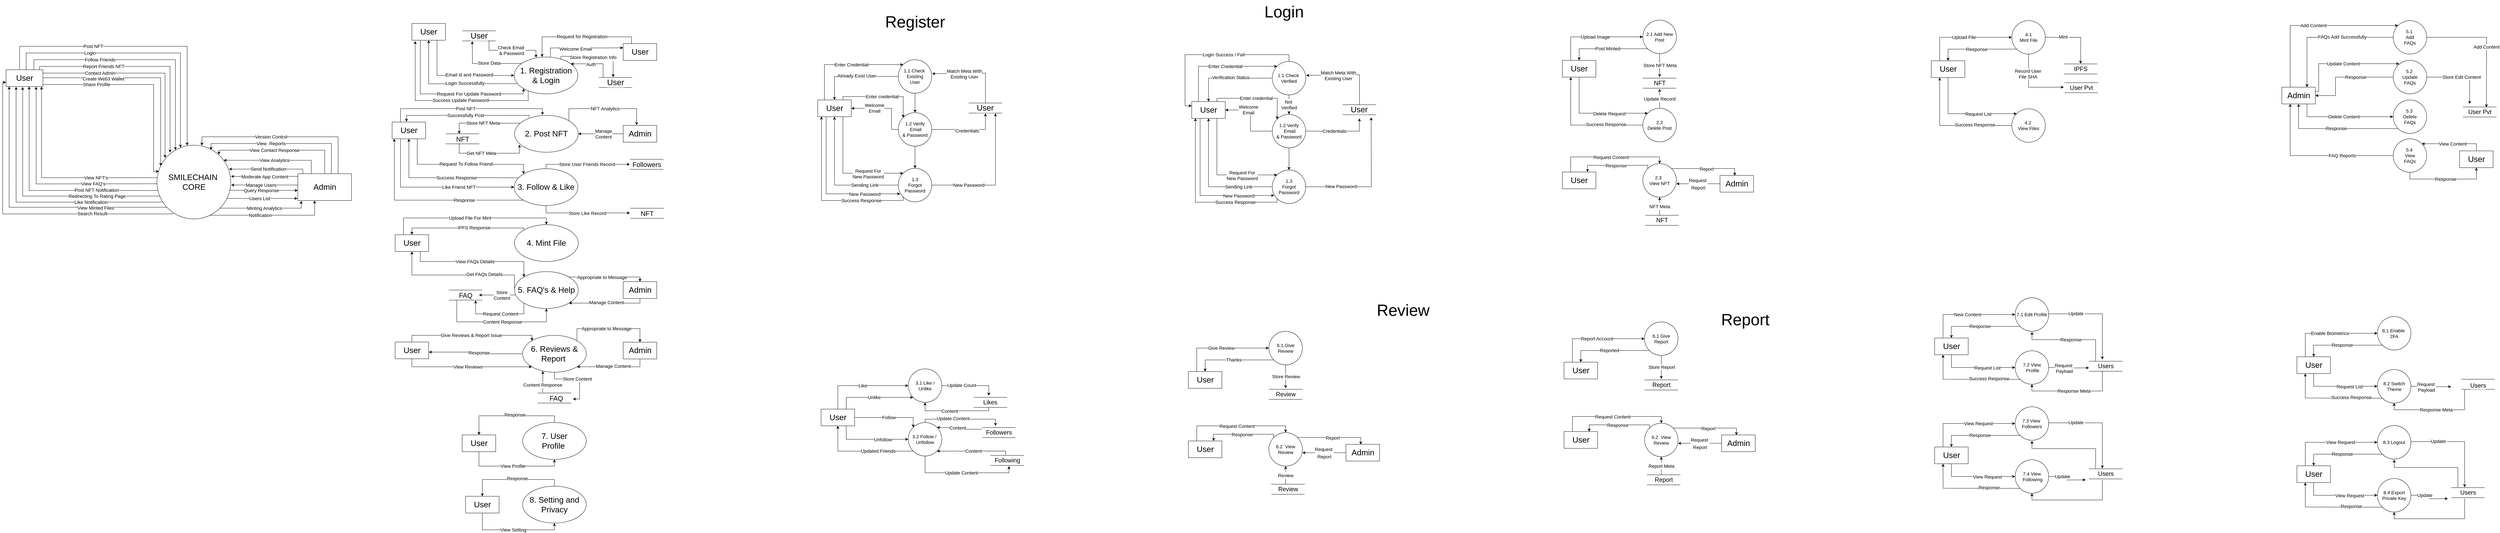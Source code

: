 <mxfile version="20.8.18" type="github">
  <diagram name="Page-1" id="5d7acffa-a066-3a61-03fe-96351882024d">
    <mxGraphModel dx="1229" dy="559" grid="1" gridSize="10" guides="1" tooltips="1" connect="1" arrows="1" fold="1" page="1" pageScale="1" pageWidth="1100" pageHeight="850" background="#ffffff" math="0" shadow="0">
      <root>
        <mxCell id="0" />
        <mxCell id="1" parent="0" />
        <mxCell id="1QMK_9NGRWRiEumfAoep-103" value="View FAQ&#39;s" style="edgeStyle=orthogonalEdgeStyle;rounded=0;orthogonalLoop=1;jettySize=auto;html=1;exitX=0;exitY=0.5;exitDx=0;exitDy=0;entryX=0.816;entryY=1.011;entryDx=0;entryDy=0;entryPerimeter=0;fontSize=14;" parent="1" target="1QMK_9NGRWRiEumfAoep-128" edge="1">
          <mxGeometry x="-0.415" relative="1" as="geometry">
            <mxPoint x="490.0" y="578" as="sourcePoint" />
            <mxPoint x="129.98" y="292.85" as="targetPoint" />
            <mxPoint as="offset" />
          </mxGeometry>
        </mxCell>
        <mxCell id="1QMK_9NGRWRiEumfAoep-104" style="edgeStyle=orthogonalEdgeStyle;rounded=0;orthogonalLoop=1;jettySize=auto;html=1;fontSize=14;entryX=0.626;entryY=1;entryDx=0;entryDy=0;entryPerimeter=0;exitX=0.014;exitY=0.614;exitDx=0;exitDy=0;exitPerimeter=0;" parent="1" source="1QMK_9NGRWRiEumfAoep-117" target="1QMK_9NGRWRiEumfAoep-128" edge="1">
          <mxGeometry relative="1" as="geometry">
            <mxPoint x="300.0" y="558" as="targetPoint" />
            <mxPoint x="470" y="618" as="sourcePoint" />
            <Array as="points">
              <mxPoint x="470" y="598" />
              <mxPoint x="109" y="598" />
            </Array>
          </mxGeometry>
        </mxCell>
        <mxCell id="1QMK_9NGRWRiEumfAoep-105" value="Post NFT Notification" style="edgeLabel;html=1;align=center;verticalAlign=middle;resizable=0;points=[];fontSize=14;" parent="1QMK_9NGRWRiEumfAoep-104" vertex="1" connectable="0">
          <mxGeometry x="-0.481" y="-1" relative="1" as="geometry">
            <mxPoint x="-3" as="offset" />
          </mxGeometry>
        </mxCell>
        <mxCell id="1QMK_9NGRWRiEumfAoep-106" style="edgeStyle=orthogonalEdgeStyle;rounded=0;orthogonalLoop=1;jettySize=auto;html=1;exitX=0.038;exitY=0.69;exitDx=0;exitDy=0;entryX=0.451;entryY=1.03;entryDx=0;entryDy=0;entryPerimeter=0;fontSize=14;exitPerimeter=0;" parent="1" source="1QMK_9NGRWRiEumfAoep-117" target="1QMK_9NGRWRiEumfAoep-128" edge="1">
          <mxGeometry relative="1" as="geometry" />
        </mxCell>
        <mxCell id="1QMK_9NGRWRiEumfAoep-107" value="Redirecting To Rating Page" style="edgeLabel;html=1;align=center;verticalAlign=middle;resizable=0;points=[];fontSize=14;" parent="1QMK_9NGRWRiEumfAoep-106" vertex="1" connectable="0">
          <mxGeometry x="-0.449" relative="1" as="geometry">
            <mxPoint x="14" as="offset" />
          </mxGeometry>
        </mxCell>
        <mxCell id="1QMK_9NGRWRiEumfAoep-108" style="edgeStyle=orthogonalEdgeStyle;rounded=0;orthogonalLoop=1;jettySize=auto;html=1;exitX=0;exitY=1;exitDx=0;exitDy=0;entryX=0.084;entryY=1.003;entryDx=0;entryDy=0;entryPerimeter=0;fontSize=14;" parent="1" source="1QMK_9NGRWRiEumfAoep-117" target="1QMK_9NGRWRiEumfAoep-128" edge="1">
          <mxGeometry relative="1" as="geometry">
            <Array as="points">
              <mxPoint x="522" y="648" />
              <mxPoint x="49" y="648" />
            </Array>
          </mxGeometry>
        </mxCell>
        <mxCell id="1QMK_9NGRWRiEumfAoep-109" value="View Minted Files" style="edgeLabel;html=1;align=center;verticalAlign=middle;resizable=0;points=[];fontSize=14;" parent="1QMK_9NGRWRiEumfAoep-108" vertex="1" connectable="0">
          <mxGeometry x="-0.477" y="2" relative="1" as="geometry">
            <mxPoint as="offset" />
          </mxGeometry>
        </mxCell>
        <mxCell id="1QMK_9NGRWRiEumfAoep-110" style="edgeStyle=orthogonalEdgeStyle;rounded=0;orthogonalLoop=1;jettySize=auto;html=1;exitX=0.216;exitY=0.92;exitDx=0;exitDy=0;fontSize=14;entryX=0;entryY=0.75;entryDx=0;entryDy=0;exitPerimeter=0;" parent="1" source="1QMK_9NGRWRiEumfAoep-117" target="1QMK_9NGRWRiEumfAoep-128" edge="1">
          <mxGeometry relative="1" as="geometry">
            <mxPoint x="220" y="678.0" as="targetPoint" />
            <Array as="points">
              <mxPoint x="538" y="668" />
              <mxPoint x="30" y="668" />
              <mxPoint x="30" y="275" />
            </Array>
          </mxGeometry>
        </mxCell>
        <mxCell id="1QMK_9NGRWRiEumfAoep-111" value="Search Result" style="edgeLabel;html=1;align=center;verticalAlign=middle;resizable=0;points=[];fontSize=14;" parent="1QMK_9NGRWRiEumfAoep-110" vertex="1" connectable="0">
          <mxGeometry x="-0.467" y="-1" relative="1" as="geometry">
            <mxPoint as="offset" />
          </mxGeometry>
        </mxCell>
        <mxCell id="1QMK_9NGRWRiEumfAoep-112" style="edgeStyle=orthogonalEdgeStyle;rounded=0;orthogonalLoop=1;jettySize=auto;html=1;exitX=0.986;exitY=0.611;exitDx=0;exitDy=0;fontSize=14;exitPerimeter=0;entryX=-0.001;entryY=0.625;entryDx=0;entryDy=0;entryPerimeter=0;" parent="1" source="1QMK_9NGRWRiEumfAoep-117" target="1QMK_9NGRWRiEumfAoep-137" edge="1">
          <mxGeometry relative="1" as="geometry">
            <mxPoint x="890" y="618" as="targetPoint" />
            <Array as="points">
              <mxPoint x="720" y="597" />
            </Array>
          </mxGeometry>
        </mxCell>
        <mxCell id="1QMK_9NGRWRiEumfAoep-113" value="Query Response" style="edgeLabel;html=1;align=center;verticalAlign=middle;resizable=0;points=[];fontSize=14;" parent="1QMK_9NGRWRiEumfAoep-112" vertex="1" connectable="0">
          <mxGeometry x="-0.247" y="2" relative="1" as="geometry">
            <mxPoint x="17" y="2" as="offset" />
          </mxGeometry>
        </mxCell>
        <mxCell id="1QMK_9NGRWRiEumfAoep-114" style="edgeStyle=orthogonalEdgeStyle;rounded=0;orthogonalLoop=1;jettySize=auto;html=1;entryX=-0.007;entryY=0.922;entryDx=0;entryDy=0;entryPerimeter=0;fontSize=14;exitX=0.954;exitY=0.717;exitDx=0;exitDy=0;exitPerimeter=0;" parent="1" source="1QMK_9NGRWRiEumfAoep-117" target="1QMK_9NGRWRiEumfAoep-137" edge="1">
          <mxGeometry relative="1" as="geometry">
            <mxPoint x="740" y="648" as="sourcePoint" />
            <Array as="points">
              <mxPoint x="700" y="622" />
            </Array>
          </mxGeometry>
        </mxCell>
        <mxCell id="1QMK_9NGRWRiEumfAoep-115" value="Users List" style="edgeLabel;html=1;align=center;verticalAlign=middle;resizable=0;points=[];fontSize=14;" parent="1QMK_9NGRWRiEumfAoep-114" vertex="1" connectable="0">
          <mxGeometry x="-0.083" relative="1" as="geometry">
            <mxPoint as="offset" />
          </mxGeometry>
        </mxCell>
        <mxCell id="1QMK_9NGRWRiEumfAoep-116" value="Minting Analytics" style="edgeStyle=orthogonalEdgeStyle;rounded=0;orthogonalLoop=1;jettySize=auto;html=1;exitX=1;exitY=1;exitDx=0;exitDy=0;fontSize=14;entryX=0.057;entryY=1.011;entryDx=0;entryDy=0;entryPerimeter=0;" parent="1" source="1QMK_9NGRWRiEumfAoep-117" target="1QMK_9NGRWRiEumfAoep-137" edge="1">
          <mxGeometry relative="1" as="geometry">
            <mxPoint x="930" y="648" as="targetPoint" />
            <Array as="points">
              <mxPoint x="920" y="651" />
              <mxPoint x="920" y="629" />
            </Array>
          </mxGeometry>
        </mxCell>
        <mxCell id="1QMK_9NGRWRiEumfAoep-117" value="&lt;font style=&quot;font-size: 24px;&quot;&gt;SMILECHAIN&amp;nbsp;&lt;br&gt;CORE&lt;br&gt;&lt;/font&gt;" style="shape=ellipse;html=1;dashed=0;whitespace=wrap;aspect=fixed;perimeter=ellipsePerimeter;" parent="1" vertex="1">
          <mxGeometry x="490" y="463" width="220" height="220" as="geometry" />
        </mxCell>
        <mxCell id="1QMK_9NGRWRiEumfAoep-118" value="&lt;font style=&quot;font-size: 14px;&quot;&gt;Create Web3 Wallet&lt;/font&gt;" style="edgeStyle=orthogonalEdgeStyle;rounded=0;orthogonalLoop=1;jettySize=auto;html=1;fontSize=24;exitX=1;exitY=0.5;exitDx=0;exitDy=0;entryX=0.05;entryY=0.285;entryDx=0;entryDy=0;entryPerimeter=0;" parent="1" edge="1">
          <mxGeometry x="-0.413" relative="1" as="geometry">
            <Array as="points">
              <mxPoint x="501" y="262" />
            </Array>
            <mxPoint as="offset" />
            <mxPoint x="150" y="262.0" as="sourcePoint" />
            <mxPoint x="501" y="524.7" as="targetPoint" />
          </mxGeometry>
        </mxCell>
        <mxCell id="1QMK_9NGRWRiEumfAoep-119" value="Login" style="edgeStyle=orthogonalEdgeStyle;rounded=0;orthogonalLoop=1;jettySize=auto;html=1;exitX=0.25;exitY=0;exitDx=0;exitDy=0;fontSize=14;entryX=0.318;entryY=0.033;entryDx=0;entryDy=0;entryPerimeter=0;" parent="1" source="1QMK_9NGRWRiEumfAoep-128" target="1QMK_9NGRWRiEumfAoep-117" edge="1">
          <mxGeometry x="-0.339" relative="1" as="geometry">
            <mxPoint as="offset" />
            <mxPoint x="560" y="458" as="targetPoint" />
            <Array as="points">
              <mxPoint x="100" y="238" />
              <mxPoint x="100" y="188" />
              <mxPoint x="560" y="188" />
            </Array>
          </mxGeometry>
        </mxCell>
        <mxCell id="1QMK_9NGRWRiEumfAoep-120" style="edgeStyle=orthogonalEdgeStyle;rounded=0;orthogonalLoop=1;jettySize=auto;html=1;exitX=0.75;exitY=0;exitDx=0;exitDy=0;fontSize=14;entryX=0.236;entryY=0.065;entryDx=0;entryDy=0;entryPerimeter=0;" parent="1" edge="1">
          <mxGeometry relative="1" as="geometry">
            <mxPoint x="544.92" y="477.3" as="targetPoint" />
            <Array as="points">
              <mxPoint x="123" y="238" />
              <mxPoint x="123" y="208" />
              <mxPoint x="545" y="208" />
            </Array>
            <mxPoint x="125.5" y="238" as="sourcePoint" />
          </mxGeometry>
        </mxCell>
        <mxCell id="1QMK_9NGRWRiEumfAoep-121" value="Follow Friends" style="edgeLabel;html=1;align=center;verticalAlign=middle;resizable=0;points=[];fontSize=14;" parent="1QMK_9NGRWRiEumfAoep-120" vertex="1" connectable="0">
          <mxGeometry x="-0.001" y="1" relative="1" as="geometry">
            <mxPoint x="-132" y="1" as="offset" />
          </mxGeometry>
        </mxCell>
        <mxCell id="1QMK_9NGRWRiEumfAoep-122" style="edgeStyle=orthogonalEdgeStyle;rounded=0;orthogonalLoop=1;jettySize=auto;html=1;exitX=0.909;exitY=0;exitDx=0;exitDy=0;fontSize=14;exitPerimeter=0;" parent="1" source="1QMK_9NGRWRiEumfAoep-128" edge="1">
          <mxGeometry relative="1" as="geometry">
            <mxPoint x="150.11" y="254.9" as="sourcePoint" />
            <mxPoint x="529" y="485" as="targetPoint" />
            <Array as="points">
              <mxPoint x="140" y="228" />
              <mxPoint x="529" y="228" />
            </Array>
          </mxGeometry>
        </mxCell>
        <mxCell id="1QMK_9NGRWRiEumfAoep-123" value="Report Friends NFT" style="edgeLabel;html=1;align=center;verticalAlign=middle;resizable=0;points=[];fontSize=14;" parent="1QMK_9NGRWRiEumfAoep-122" vertex="1" connectable="0">
          <mxGeometry x="-0.118" y="2" relative="1" as="geometry">
            <mxPoint x="-89" y="2" as="offset" />
          </mxGeometry>
        </mxCell>
        <mxCell id="1QMK_9NGRWRiEumfAoep-124" value="&lt;font style=&quot;font-size: 14px;&quot;&gt;Contact Admin&lt;/font&gt;" style="edgeStyle=orthogonalEdgeStyle;rounded=0;orthogonalLoop=1;jettySize=auto;html=1;exitX=0.993;exitY=0.697;exitDx=0;exitDy=0;exitPerimeter=0;" parent="1" source="1QMK_9NGRWRiEumfAoep-128" edge="1">
          <mxGeometry x="-0.391" relative="1" as="geometry">
            <Array as="points">
              <mxPoint x="149" y="248" />
              <mxPoint x="514" y="248" />
            </Array>
            <mxPoint as="offset" />
            <mxPoint x="154" y="270.5" as="sourcePoint" />
            <mxPoint x="514" y="500.687" as="targetPoint" />
          </mxGeometry>
        </mxCell>
        <mxCell id="1QMK_9NGRWRiEumfAoep-125" value="Share Profile" style="edgeStyle=orthogonalEdgeStyle;rounded=0;orthogonalLoop=1;jettySize=auto;html=1;exitX=1;exitY=0.75;exitDx=0;exitDy=0;entryX=0.027;entryY=0.337;entryDx=0;entryDy=0;entryPerimeter=0;fontSize=14;" parent="1" edge="1">
          <mxGeometry x="-0.465" relative="1" as="geometry">
            <Array as="points">
              <mxPoint x="150" y="282" />
              <mxPoint x="480" y="282" />
              <mxPoint x="480" y="541" />
            </Array>
            <mxPoint x="150" y="279.5" as="sourcePoint" />
            <mxPoint x="495.94" y="541.14" as="targetPoint" />
            <mxPoint as="offset" />
          </mxGeometry>
        </mxCell>
        <mxCell id="1QMK_9NGRWRiEumfAoep-126" style="edgeStyle=orthogonalEdgeStyle;rounded=0;orthogonalLoop=1;jettySize=auto;html=1;exitX=0.367;exitY=-0.019;exitDx=0;exitDy=0;exitPerimeter=0;" parent="1" source="1QMK_9NGRWRiEumfAoep-128" edge="1">
          <mxGeometry relative="1" as="geometry">
            <mxPoint x="80" y="188" as="sourcePoint" />
            <mxPoint x="580" y="464" as="targetPoint" />
            <Array as="points">
              <mxPoint x="80" y="168" />
              <mxPoint x="580" y="168" />
            </Array>
          </mxGeometry>
        </mxCell>
        <mxCell id="1QMK_9NGRWRiEumfAoep-127" value="&lt;font style=&quot;font-size: 14px;&quot;&gt;Post NFT&lt;/font&gt;" style="edgeLabel;html=1;align=center;verticalAlign=middle;resizable=0;points=[];" parent="1QMK_9NGRWRiEumfAoep-126" vertex="1" connectable="0">
          <mxGeometry x="-0.088" y="2" relative="1" as="geometry">
            <mxPoint x="-106" y="2" as="offset" />
          </mxGeometry>
        </mxCell>
        <mxCell id="1QMK_9NGRWRiEumfAoep-128" value="&lt;font style=&quot;font-size: 24px;&quot;&gt;User&lt;/font&gt;" style="html=1;dashed=0;whitespace=wrap;" parent="1" vertex="1">
          <mxGeometry x="40" y="238" width="110" height="50" as="geometry" />
        </mxCell>
        <mxCell id="1QMK_9NGRWRiEumfAoep-129" value="&lt;font style=&quot;font-size: 14px;&quot;&gt;View&amp;nbsp; Reports&lt;/font&gt;" style="edgeStyle=orthogonalEdgeStyle;rounded=0;orthogonalLoop=1;jettySize=auto;html=1;exitX=0.5;exitY=0;exitDx=0;exitDy=0;entryX=0.733;entryY=0.064;entryDx=0;entryDy=0;entryPerimeter=0;" parent="1" source="1QMK_9NGRWRiEumfAoep-137" target="1QMK_9NGRWRiEumfAoep-117" edge="1">
          <mxGeometry x="0.189" relative="1" as="geometry">
            <mxPoint as="offset" />
            <Array as="points">
              <mxPoint x="1010" y="548" />
              <mxPoint x="1010" y="458" />
              <mxPoint x="651" y="458" />
            </Array>
          </mxGeometry>
        </mxCell>
        <mxCell id="1QMK_9NGRWRiEumfAoep-130" value="View Contact Response" style="edgeStyle=orthogonalEdgeStyle;rounded=0;orthogonalLoop=1;jettySize=auto;html=1;exitX=0.25;exitY=0;exitDx=0;exitDy=0;entryX=0.84;entryY=0.127;entryDx=0;entryDy=0;entryPerimeter=0;fontSize=14;" parent="1" source="1QMK_9NGRWRiEumfAoep-137" target="1QMK_9NGRWRiEumfAoep-117" edge="1">
          <mxGeometry x="0.187" relative="1" as="geometry">
            <Array as="points">
              <mxPoint x="990" y="548" />
              <mxPoint x="990" y="478" />
              <mxPoint x="675" y="478" />
            </Array>
            <mxPoint as="offset" />
          </mxGeometry>
        </mxCell>
        <mxCell id="1QMK_9NGRWRiEumfAoep-131" value="View Analytics" style="edgeStyle=orthogonalEdgeStyle;rounded=0;orthogonalLoop=1;jettySize=auto;html=1;exitX=0.25;exitY=0;exitDx=0;exitDy=0;fontSize=14;" parent="1" source="1QMK_9NGRWRiEumfAoep-137" target="1QMK_9NGRWRiEumfAoep-117" edge="1">
          <mxGeometry x="-0.004" relative="1" as="geometry">
            <Array as="points">
              <mxPoint x="950" y="508" />
            </Array>
            <mxPoint as="offset" />
          </mxGeometry>
        </mxCell>
        <mxCell id="1QMK_9NGRWRiEumfAoep-132" value="Send Notification" style="edgeStyle=orthogonalEdgeStyle;rounded=0;orthogonalLoop=1;jettySize=auto;html=1;exitX=0.094;exitY=0.021;exitDx=0;exitDy=0;entryX=0.975;entryY=0.324;entryDx=0;entryDy=0;entryPerimeter=0;fontSize=14;exitPerimeter=0;" parent="1" source="1QMK_9NGRWRiEumfAoep-137" target="1QMK_9NGRWRiEumfAoep-117" edge="1">
          <mxGeometry relative="1" as="geometry">
            <Array as="points">
              <mxPoint x="925" y="534" />
            </Array>
          </mxGeometry>
        </mxCell>
        <mxCell id="1QMK_9NGRWRiEumfAoep-133" value="Moderate App Content" style="edgeStyle=orthogonalEdgeStyle;rounded=0;orthogonalLoop=1;jettySize=auto;html=1;exitX=0.001;exitY=0.1;exitDx=0;exitDy=0;entryX=1.003;entryY=0.428;entryDx=0;entryDy=0;entryPerimeter=0;fontSize=14;exitPerimeter=0;" parent="1" source="1QMK_9NGRWRiEumfAoep-137" edge="1">
          <mxGeometry relative="1" as="geometry">
            <Array as="points" />
            <mxPoint x="909.52" y="560.68" as="sourcePoint" />
            <mxPoint x="710.66" y="556.16" as="targetPoint" />
          </mxGeometry>
        </mxCell>
        <mxCell id="1QMK_9NGRWRiEumfAoep-134" value="Version Control" style="edgeStyle=orthogonalEdgeStyle;rounded=0;orthogonalLoop=1;jettySize=auto;html=1;exitX=0.75;exitY=0;exitDx=0;exitDy=0;entryX=0.609;entryY=0.005;entryDx=0;entryDy=0;entryPerimeter=0;fontSize=14;" parent="1" source="1QMK_9NGRWRiEumfAoep-137" target="1QMK_9NGRWRiEumfAoep-117" edge="1">
          <mxGeometry x="0.144" relative="1" as="geometry">
            <Array as="points">
              <mxPoint x="1030" y="438" />
              <mxPoint x="624" y="438" />
            </Array>
            <mxPoint as="offset" />
          </mxGeometry>
        </mxCell>
        <mxCell id="1QMK_9NGRWRiEumfAoep-135" style="edgeStyle=orthogonalEdgeStyle;rounded=0;orthogonalLoop=1;jettySize=auto;html=1;exitX=0;exitY=0.5;exitDx=0;exitDy=0;entryX=1.006;entryY=0.54;entryDx=0;entryDy=0;entryPerimeter=0;fontSize=14;" parent="1" source="1QMK_9NGRWRiEumfAoep-137" target="1QMK_9NGRWRiEumfAoep-117" edge="1">
          <mxGeometry relative="1" as="geometry">
            <Array as="points">
              <mxPoint x="910" y="582" />
            </Array>
          </mxGeometry>
        </mxCell>
        <mxCell id="1QMK_9NGRWRiEumfAoep-136" value="Manage Users" style="edgeLabel;html=1;align=center;verticalAlign=middle;resizable=0;points=[];fontSize=14;" parent="1QMK_9NGRWRiEumfAoep-135" vertex="1" connectable="0">
          <mxGeometry x="0.137" relative="1" as="geometry">
            <mxPoint as="offset" />
          </mxGeometry>
        </mxCell>
        <mxCell id="1QMK_9NGRWRiEumfAoep-137" value="&lt;span style=&quot;font-size: 24px;&quot;&gt;Admin&lt;/span&gt;" style="html=1;dashed=0;whitespace=wrap;" parent="1" vertex="1">
          <mxGeometry x="910" y="548" width="160" height="80" as="geometry" />
        </mxCell>
        <mxCell id="1QMK_9NGRWRiEumfAoep-138" style="edgeStyle=orthogonalEdgeStyle;rounded=0;orthogonalLoop=1;jettySize=auto;html=1;exitX=0.038;exitY=0.69;exitDx=0;exitDy=0;entryX=0.273;entryY=1.019;entryDx=0;entryDy=0;entryPerimeter=0;fontSize=14;exitPerimeter=0;" parent="1" target="1QMK_9NGRWRiEumfAoep-128" edge="1">
          <mxGeometry relative="1" as="geometry">
            <mxPoint x="507.36" y="632.8" as="sourcePoint" />
            <mxPoint x="98.61" y="307.5" as="targetPoint" />
            <Array as="points">
              <mxPoint x="70" y="633" />
            </Array>
          </mxGeometry>
        </mxCell>
        <mxCell id="1QMK_9NGRWRiEumfAoep-139" value="Like Notification" style="edgeLabel;html=1;align=center;verticalAlign=middle;resizable=0;points=[];fontSize=14;" parent="1QMK_9NGRWRiEumfAoep-138" vertex="1" connectable="0">
          <mxGeometry x="-0.449" relative="1" as="geometry">
            <mxPoint as="offset" />
          </mxGeometry>
        </mxCell>
        <mxCell id="1QMK_9NGRWRiEumfAoep-140" value="View NFT&#39;s" style="edgeStyle=orthogonalEdgeStyle;rounded=0;orthogonalLoop=1;jettySize=auto;html=1;exitX=0;exitY=0.5;exitDx=0;exitDy=0;entryX=0.961;entryY=1.006;entryDx=0;entryDy=0;entryPerimeter=0;fontSize=14;" parent="1" target="1QMK_9NGRWRiEumfAoep-128" edge="1">
          <mxGeometry x="-0.407" relative="1" as="geometry">
            <mxPoint x="491.0" y="560" as="sourcePoint" />
            <mxPoint x="130.76" y="270.55" as="targetPoint" />
            <mxPoint as="offset" />
            <Array as="points">
              <mxPoint x="146" y="560" />
              <mxPoint x="146" y="298" />
            </Array>
          </mxGeometry>
        </mxCell>
        <mxCell id="1QMK_9NGRWRiEumfAoep-141" style="edgeStyle=orthogonalEdgeStyle;rounded=0;orthogonalLoop=1;jettySize=auto;html=1;exitX=0.719;exitY=0.949;exitDx=0;exitDy=0;fontSize=14;exitPerimeter=0;" parent="1" source="1QMK_9NGRWRiEumfAoep-117" edge="1">
          <mxGeometry relative="1" as="geometry">
            <mxPoint x="650.6" y="672" as="sourcePoint" />
            <mxPoint x="960" y="628" as="targetPoint" />
            <Array as="points">
              <mxPoint x="960" y="672" />
            </Array>
          </mxGeometry>
        </mxCell>
        <mxCell id="1QMK_9NGRWRiEumfAoep-142" value="Notification" style="edgeLabel;html=1;align=center;verticalAlign=middle;resizable=0;points=[];fontSize=14;" parent="1QMK_9NGRWRiEumfAoep-141" vertex="1" connectable="0">
          <mxGeometry x="-0.159" relative="1" as="geometry">
            <mxPoint as="offset" />
          </mxGeometry>
        </mxCell>
        <mxCell id="1QMK_9NGRWRiEumfAoep-147" style="edgeStyle=orthogonalEdgeStyle;rounded=0;orthogonalLoop=1;jettySize=auto;html=1;entryX=0.5;entryY=1;entryDx=0;entryDy=0;fontSize=14;exitX=0.053;exitY=0.724;exitDx=0;exitDy=0;exitPerimeter=0;" parent="1" source="1QMK_9NGRWRiEumfAoep-143" target="1QMK_9NGRWRiEumfAoep-144" edge="1">
          <mxGeometry relative="1" as="geometry">
            <mxPoint x="1550" y="310" as="sourcePoint" />
            <Array as="points">
              <mxPoint x="1550" y="280" />
              <mxPoint x="1300" y="280" />
            </Array>
          </mxGeometry>
        </mxCell>
        <mxCell id="1QMK_9NGRWRiEumfAoep-148" value="Login Successfully" style="edgeLabel;html=1;align=center;verticalAlign=middle;resizable=0;points=[];fontSize=14;" parent="1QMK_9NGRWRiEumfAoep-147" vertex="1" connectable="0">
          <mxGeometry x="-0.206" y="-2" relative="1" as="geometry">
            <mxPoint as="offset" />
          </mxGeometry>
        </mxCell>
        <mxCell id="1QMK_9NGRWRiEumfAoep-151" style="edgeStyle=orthogonalEdgeStyle;rounded=0;orthogonalLoop=1;jettySize=auto;html=1;exitX=0;exitY=0;exitDx=0;exitDy=0;fontSize=14;" parent="1" edge="1">
          <mxGeometry relative="1" as="geometry">
            <mxPoint x="1430" y="153" as="targetPoint" />
            <mxPoint x="1582.81" y="219.118" as="sourcePoint" />
          </mxGeometry>
        </mxCell>
        <mxCell id="1QMK_9NGRWRiEumfAoep-153" value="Store Data" style="edgeLabel;html=1;align=center;verticalAlign=middle;resizable=0;points=[];fontSize=14;" parent="1QMK_9NGRWRiEumfAoep-151" vertex="1" connectable="0">
          <mxGeometry x="-0.056" y="-2" relative="1" as="geometry">
            <mxPoint as="offset" />
          </mxGeometry>
        </mxCell>
        <mxCell id="1QMK_9NGRWRiEumfAoep-155" value="&lt;span style=&quot;font-size: 14px;&quot;&gt;Welcome Email&lt;/span&gt;" style="edgeStyle=orthogonalEdgeStyle;rounded=0;orthogonalLoop=1;jettySize=auto;html=1;fontSize=24;exitX=0.568;exitY=-0.002;exitDx=0;exitDy=0;exitPerimeter=0;entryX=0;entryY=0.25;entryDx=0;entryDy=0;" parent="1" source="1QMK_9NGRWRiEumfAoep-143" target="1QMK_9NGRWRiEumfAoep-154" edge="1">
          <mxGeometry x="-0.162" relative="1" as="geometry">
            <mxPoint x="1840" y="250" as="sourcePoint" />
            <mxPoint x="1830" y="250" as="targetPoint" />
            <Array as="points">
              <mxPoint x="1663" y="173" />
              <mxPoint x="1830" y="173" />
            </Array>
            <mxPoint as="offset" />
          </mxGeometry>
        </mxCell>
        <mxCell id="1QMK_9NGRWRiEumfAoep-163" style="edgeStyle=orthogonalEdgeStyle;rounded=0;orthogonalLoop=1;jettySize=auto;html=1;exitX=0.22;exitY=0.912;exitDx=0;exitDy=0;entryX=0.099;entryY=1.052;entryDx=0;entryDy=0;entryPerimeter=0;fontSize=14;exitPerimeter=0;" parent="1" source="1QMK_9NGRWRiEumfAoep-143" target="1QMK_9NGRWRiEumfAoep-144" edge="1">
          <mxGeometry relative="1" as="geometry">
            <Array as="points">
              <mxPoint x="1597" y="330" />
              <mxPoint x="1260" y="330" />
            </Array>
          </mxGeometry>
        </mxCell>
        <mxCell id="1QMK_9NGRWRiEumfAoep-164" value="Success Update Password" style="edgeLabel;html=1;align=center;verticalAlign=middle;resizable=0;points=[];fontSize=14;" parent="1QMK_9NGRWRiEumfAoep-163" vertex="1" connectable="0">
          <mxGeometry x="-0.148" y="-1" relative="1" as="geometry">
            <mxPoint as="offset" />
          </mxGeometry>
        </mxCell>
        <mxCell id="1QMK_9NGRWRiEumfAoep-143" value="&lt;font style=&quot;font-size: 24px;&quot;&gt;1. Registration&lt;br&gt;&amp;amp; Login&lt;/font&gt;" style="ellipse;whiteSpace=wrap;html=1;fontSize=14;" parent="1" vertex="1">
          <mxGeometry x="1555" y="200" width="190" height="110" as="geometry" />
        </mxCell>
        <mxCell id="1QMK_9NGRWRiEumfAoep-145" style="edgeStyle=orthogonalEdgeStyle;rounded=0;orthogonalLoop=1;jettySize=auto;html=1;exitX=0.75;exitY=1;exitDx=0;exitDy=0;entryX=0;entryY=0.5;entryDx=0;entryDy=0;fontSize=24;" parent="1" source="1QMK_9NGRWRiEumfAoep-144" target="1QMK_9NGRWRiEumfAoep-143" edge="1">
          <mxGeometry relative="1" as="geometry" />
        </mxCell>
        <mxCell id="1QMK_9NGRWRiEumfAoep-146" value="&lt;font style=&quot;font-size: 14px;&quot;&gt;Email id and Password&lt;/font&gt;" style="edgeLabel;html=1;align=center;verticalAlign=middle;resizable=0;points=[];fontSize=24;" parent="1QMK_9NGRWRiEumfAoep-145" vertex="1" connectable="0">
          <mxGeometry x="0.161" y="1" relative="1" as="geometry">
            <mxPoint x="6" y="-4" as="offset" />
          </mxGeometry>
        </mxCell>
        <mxCell id="1QMK_9NGRWRiEumfAoep-162" value="Request For Update Password" style="edgeStyle=orthogonalEdgeStyle;rounded=0;orthogonalLoop=1;jettySize=auto;html=1;exitX=0.25;exitY=1;exitDx=0;exitDy=0;entryX=0;entryY=1;entryDx=0;entryDy=0;fontSize=14;" parent="1" source="1QMK_9NGRWRiEumfAoep-144" target="1QMK_9NGRWRiEumfAoep-143" edge="1">
          <mxGeometry x="0.261" relative="1" as="geometry">
            <Array as="points">
              <mxPoint x="1275" y="310" />
              <mxPoint x="1583" y="310" />
            </Array>
            <mxPoint as="offset" />
          </mxGeometry>
        </mxCell>
        <mxCell id="1QMK_9NGRWRiEumfAoep-144" value="User" style="html=1;dashed=0;whitespace=wrap;fontSize=24;" parent="1" vertex="1">
          <mxGeometry x="1250" y="100" width="100" height="50" as="geometry" />
        </mxCell>
        <mxCell id="1QMK_9NGRWRiEumfAoep-150" value="&lt;font style=&quot;font-size: 24px;&quot;&gt;User&lt;/font&gt;" style="shape=link;html=1;rounded=0;fontSize=14;width=30;" parent="1" edge="1">
          <mxGeometry x="-0.002" width="100" relative="1" as="geometry">
            <mxPoint x="1400" y="137" as="sourcePoint" />
            <mxPoint x="1500" y="137" as="targetPoint" />
            <mxPoint as="offset" />
          </mxGeometry>
        </mxCell>
        <mxCell id="1QMK_9NGRWRiEumfAoep-152" value="Check Email&amp;nbsp;&lt;br&gt;&amp;amp; Password" style="endArrow=classic;html=1;rounded=0;fontSize=14;entryX=0.343;entryY=0.016;entryDx=0;entryDy=0;entryPerimeter=0;" parent="1" target="1QMK_9NGRWRiEumfAoep-143" edge="1">
          <mxGeometry width="50" height="50" relative="1" as="geometry">
            <mxPoint x="1480" y="152" as="sourcePoint" />
            <mxPoint x="1500" y="192" as="targetPoint" />
            <Array as="points">
              <mxPoint x="1480" y="180" />
              <mxPoint x="1550" y="180" />
              <mxPoint x="1620" y="180" />
              <mxPoint x="1620" y="190" />
            </Array>
          </mxGeometry>
        </mxCell>
        <mxCell id="1QMK_9NGRWRiEumfAoep-156" style="edgeStyle=orthogonalEdgeStyle;rounded=0;orthogonalLoop=1;jettySize=auto;html=1;exitX=0.25;exitY=0;exitDx=0;exitDy=0;entryX=0.438;entryY=-0.001;entryDx=0;entryDy=0;entryPerimeter=0;fontSize=14;" parent="1" source="1QMK_9NGRWRiEumfAoep-154" target="1QMK_9NGRWRiEumfAoep-143" edge="1">
          <mxGeometry relative="1" as="geometry" />
        </mxCell>
        <mxCell id="1QMK_9NGRWRiEumfAoep-157" value="Request for Registration" style="edgeLabel;html=1;align=center;verticalAlign=middle;resizable=0;points=[];fontSize=14;" parent="1QMK_9NGRWRiEumfAoep-156" vertex="1" connectable="0">
          <mxGeometry x="-0.031" y="-1" relative="1" as="geometry">
            <mxPoint as="offset" />
          </mxGeometry>
        </mxCell>
        <mxCell id="1QMK_9NGRWRiEumfAoep-154" value="User" style="html=1;dashed=0;whitespace=wrap;fontSize=24;" parent="1" vertex="1">
          <mxGeometry x="1880" y="160" width="100" height="50" as="geometry" />
        </mxCell>
        <mxCell id="1QMK_9NGRWRiEumfAoep-158" value="&lt;font style=&quot;font-size: 24px;&quot;&gt;User&lt;/font&gt;" style="shape=link;html=1;rounded=0;fontSize=14;width=30;" parent="1" edge="1">
          <mxGeometry x="-0.002" width="100" relative="1" as="geometry">
            <mxPoint x="1807" y="276" as="sourcePoint" />
            <mxPoint x="1907" y="276" as="targetPoint" />
            <mxPoint as="offset" />
          </mxGeometry>
        </mxCell>
        <mxCell id="1QMK_9NGRWRiEumfAoep-159" value="" style="endArrow=classic;html=1;rounded=0;fontSize=14;entryX=0.888;entryY=0.186;entryDx=0;entryDy=0;entryPerimeter=0;" parent="1" target="1QMK_9NGRWRiEumfAoep-143" edge="1">
          <mxGeometry width="50" height="50" relative="1" as="geometry">
            <mxPoint x="1820" y="260" as="sourcePoint" />
            <mxPoint x="1730" y="220.0" as="targetPoint" />
            <Array as="points">
              <mxPoint x="1820" y="240" />
              <mxPoint x="1820" y="220" />
            </Array>
          </mxGeometry>
        </mxCell>
        <mxCell id="1QMK_9NGRWRiEumfAoep-160" value="Auth" style="edgeLabel;html=1;align=center;verticalAlign=middle;resizable=0;points=[];fontSize=14;" parent="1QMK_9NGRWRiEumfAoep-159" vertex="1" connectable="0">
          <mxGeometry x="-0.015" relative="1" as="geometry">
            <mxPoint x="-9" y="2" as="offset" />
          </mxGeometry>
        </mxCell>
        <mxCell id="1QMK_9NGRWRiEumfAoep-161" value="&lt;span style=&quot;font-size: 14px;&quot;&gt;Store Registration Info&lt;/span&gt;" style="edgeStyle=orthogonalEdgeStyle;rounded=0;orthogonalLoop=1;jettySize=auto;html=1;fontSize=24;exitX=0.733;exitY=0.057;exitDx=0;exitDy=0;exitPerimeter=0;" parent="1" source="1QMK_9NGRWRiEumfAoep-143" edge="1">
          <mxGeometry x="-0.08" relative="1" as="geometry">
            <mxPoint x="1694.65" y="201.96" as="sourcePoint" />
            <mxPoint x="1850" y="260" as="targetPoint" />
            <Array as="points">
              <mxPoint x="1694" y="198" />
              <mxPoint x="1850" y="198" />
            </Array>
            <mxPoint as="offset" />
          </mxGeometry>
        </mxCell>
        <mxCell id="1QMK_9NGRWRiEumfAoep-187" style="edgeStyle=orthogonalEdgeStyle;rounded=0;orthogonalLoop=1;jettySize=auto;html=1;exitX=0.069;exitY=0.246;exitDx=0;exitDy=0;entryX=0.5;entryY=1;entryDx=0;entryDy=0;fontSize=14;exitPerimeter=0;" parent="1" source="1QMK_9NGRWRiEumfAoep-165" target="1QMK_9NGRWRiEumfAoep-171" edge="1">
          <mxGeometry relative="1" as="geometry">
            <Array as="points">
              <mxPoint x="1555" y="560" />
              <mxPoint x="1241" y="560" />
            </Array>
          </mxGeometry>
        </mxCell>
        <mxCell id="1QMK_9NGRWRiEumfAoep-188" value="Success Response" style="edgeLabel;html=1;align=center;verticalAlign=middle;resizable=0;points=[];fontSize=14;" parent="1QMK_9NGRWRiEumfAoep-187" vertex="1" connectable="0">
          <mxGeometry x="-0.165" relative="1" as="geometry">
            <mxPoint as="offset" />
          </mxGeometry>
        </mxCell>
        <mxCell id="1QMK_9NGRWRiEumfAoep-190" style="edgeStyle=orthogonalEdgeStyle;rounded=0;orthogonalLoop=1;jettySize=auto;html=1;exitX=0;exitY=1;exitDx=0;exitDy=0;entryX=0.066;entryY=0.997;entryDx=0;entryDy=0;entryPerimeter=0;fontSize=14;" parent="1" source="1QMK_9NGRWRiEumfAoep-165" target="1QMK_9NGRWRiEumfAoep-171" edge="1">
          <mxGeometry relative="1" as="geometry" />
        </mxCell>
        <mxCell id="1QMK_9NGRWRiEumfAoep-191" value="Response&amp;nbsp;" style="edgeLabel;html=1;align=center;verticalAlign=middle;resizable=0;points=[];fontSize=14;" parent="1QMK_9NGRWRiEumfAoep-190" vertex="1" connectable="0">
          <mxGeometry x="-0.382" relative="1" as="geometry">
            <mxPoint as="offset" />
          </mxGeometry>
        </mxCell>
        <mxCell id="1QMK_9NGRWRiEumfAoep-193" style="edgeStyle=orthogonalEdgeStyle;rounded=0;orthogonalLoop=1;jettySize=auto;html=1;exitX=0.5;exitY=0;exitDx=0;exitDy=0;fontSize=14;" parent="1" source="1QMK_9NGRWRiEumfAoep-165" edge="1">
          <mxGeometry relative="1" as="geometry">
            <mxPoint x="1900" y="520" as="targetPoint" />
            <mxPoint x="1650" y="527" as="sourcePoint" />
            <Array as="points">
              <mxPoint x="1650" y="520" />
              <mxPoint x="1900" y="520" />
            </Array>
          </mxGeometry>
        </mxCell>
        <mxCell id="1QMK_9NGRWRiEumfAoep-194" value="Store User Friends Record" style="edgeLabel;html=1;align=center;verticalAlign=middle;resizable=0;points=[];fontSize=14;" parent="1QMK_9NGRWRiEumfAoep-193" vertex="1" connectable="0">
          <mxGeometry x="0.027" relative="1" as="geometry">
            <mxPoint as="offset" />
          </mxGeometry>
        </mxCell>
        <mxCell id="1QMK_9NGRWRiEumfAoep-198" style="edgeStyle=orthogonalEdgeStyle;rounded=0;orthogonalLoop=1;jettySize=auto;html=1;exitX=0.5;exitY=1;exitDx=0;exitDy=0;fontSize=14;" parent="1" edge="1">
          <mxGeometry relative="1" as="geometry">
            <mxPoint x="1900" y="665" as="targetPoint" />
            <mxPoint x="1650" y="642" as="sourcePoint" />
            <Array as="points">
              <mxPoint x="1650" y="665" />
              <mxPoint x="1900" y="665" />
            </Array>
          </mxGeometry>
        </mxCell>
        <mxCell id="1QMK_9NGRWRiEumfAoep-165" value="&lt;span style=&quot;font-size: 24px;&quot;&gt;3. Follow &amp;amp; Like&lt;/span&gt;" style="ellipse;whiteSpace=wrap;html=1;fontSize=14;" parent="1" vertex="1">
          <mxGeometry x="1555" y="533" width="190" height="110" as="geometry" />
        </mxCell>
        <mxCell id="1QMK_9NGRWRiEumfAoep-174" value="Successfully Post" style="edgeStyle=orthogonalEdgeStyle;rounded=0;orthogonalLoop=1;jettySize=auto;html=1;exitX=0.229;exitY=0.056;exitDx=0;exitDy=0;entryX=0.429;entryY=-0.018;entryDx=0;entryDy=0;entryPerimeter=0;fontSize=14;exitPerimeter=0;" parent="1" source="1QMK_9NGRWRiEumfAoep-166" target="1QMK_9NGRWRiEumfAoep-171" edge="1">
          <mxGeometry relative="1" as="geometry">
            <Array as="points">
              <mxPoint x="1600" y="374" />
              <mxPoint x="1234" y="374" />
            </Array>
          </mxGeometry>
        </mxCell>
        <mxCell id="1QMK_9NGRWRiEumfAoep-176" style="edgeStyle=orthogonalEdgeStyle;rounded=0;orthogonalLoop=1;jettySize=auto;html=1;exitX=0.085;exitY=0.213;exitDx=0;exitDy=0;fontSize=20;exitPerimeter=0;" parent="1" source="1QMK_9NGRWRiEumfAoep-166" edge="1">
          <mxGeometry relative="1" as="geometry">
            <mxPoint x="1391" y="429" as="targetPoint" />
            <Array as="points">
              <mxPoint x="1556" y="397" />
              <mxPoint x="1391" y="397" />
            </Array>
          </mxGeometry>
        </mxCell>
        <mxCell id="1QMK_9NGRWRiEumfAoep-177" value="&lt;font style=&quot;font-size: 14px;&quot;&gt;Store NFT Meta&lt;/font&gt;" style="edgeLabel;html=1;align=center;verticalAlign=middle;resizable=0;points=[];fontSize=20;" parent="1QMK_9NGRWRiEumfAoep-176" vertex="1" connectable="0">
          <mxGeometry x="0.132" y="2" relative="1" as="geometry">
            <mxPoint x="10" y="-5" as="offset" />
          </mxGeometry>
        </mxCell>
        <mxCell id="1QMK_9NGRWRiEumfAoep-182" value="NFT Analytics" style="edgeStyle=orthogonalEdgeStyle;rounded=0;orthogonalLoop=1;jettySize=auto;html=1;exitX=1;exitY=0;exitDx=0;exitDy=0;entryX=0.395;entryY=-0.019;entryDx=0;entryDy=0;fontSize=14;entryPerimeter=0;" parent="1" source="1QMK_9NGRWRiEumfAoep-166" target="1QMK_9NGRWRiEumfAoep-181" edge="1">
          <mxGeometry relative="1" as="geometry">
            <Array as="points">
              <mxPoint x="1718" y="354" />
              <mxPoint x="1920" y="354" />
              <mxPoint x="1920" y="403" />
            </Array>
          </mxGeometry>
        </mxCell>
        <mxCell id="1QMK_9NGRWRiEumfAoep-166" value="&lt;span style=&quot;font-size: 24px;&quot;&gt;2. Post NFT&lt;/span&gt;" style="ellipse;whiteSpace=wrap;html=1;fontSize=14;" parent="1" vertex="1">
          <mxGeometry x="1556" y="374" width="190" height="110" as="geometry" />
        </mxCell>
        <mxCell id="1QMK_9NGRWRiEumfAoep-202" style="edgeStyle=orthogonalEdgeStyle;rounded=0;orthogonalLoop=1;jettySize=auto;html=1;exitX=0;exitY=0;exitDx=0;exitDy=0;entryX=0.5;entryY=0;entryDx=0;entryDy=0;fontSize=14;" parent="1" source="1QMK_9NGRWRiEumfAoep-167" target="1QMK_9NGRWRiEumfAoep-200" edge="1">
          <mxGeometry relative="1" as="geometry">
            <Array as="points">
              <mxPoint x="1584" y="710" />
              <mxPoint x="1250" y="710" />
            </Array>
          </mxGeometry>
        </mxCell>
        <mxCell id="1QMK_9NGRWRiEumfAoep-203" value="IPFS Response" style="edgeLabel;html=1;align=center;verticalAlign=middle;resizable=0;points=[];fontSize=14;" parent="1QMK_9NGRWRiEumfAoep-202" vertex="1" connectable="0">
          <mxGeometry x="-0.14" y="-1" relative="1" as="geometry">
            <mxPoint as="offset" />
          </mxGeometry>
        </mxCell>
        <mxCell id="1QMK_9NGRWRiEumfAoep-167" value="&lt;span style=&quot;font-size: 24px;&quot;&gt;4. Mint File&lt;/span&gt;" style="ellipse;whiteSpace=wrap;html=1;fontSize=14;" parent="1" vertex="1">
          <mxGeometry x="1556" y="700" width="190" height="110" as="geometry" />
        </mxCell>
        <mxCell id="1QMK_9NGRWRiEumfAoep-205" style="edgeStyle=orthogonalEdgeStyle;rounded=0;orthogonalLoop=1;jettySize=auto;html=1;exitX=0;exitY=0.5;exitDx=0;exitDy=0;entryX=0.5;entryY=1;entryDx=0;entryDy=0;fontSize=14;" parent="1" source="1QMK_9NGRWRiEumfAoep-168" target="1QMK_9NGRWRiEumfAoep-200" edge="1">
          <mxGeometry relative="1" as="geometry">
            <Array as="points">
              <mxPoint x="1556" y="850" />
              <mxPoint x="1250" y="850" />
            </Array>
          </mxGeometry>
        </mxCell>
        <mxCell id="1QMK_9NGRWRiEumfAoep-206" value="Get FAQs Details" style="edgeLabel;html=1;align=center;verticalAlign=middle;resizable=0;points=[];fontSize=14;" parent="1QMK_9NGRWRiEumfAoep-205" vertex="1" connectable="0">
          <mxGeometry x="-0.358" y="-2" relative="1" as="geometry">
            <mxPoint as="offset" />
          </mxGeometry>
        </mxCell>
        <mxCell id="1QMK_9NGRWRiEumfAoep-210" style="edgeStyle=orthogonalEdgeStyle;rounded=0;orthogonalLoop=1;jettySize=auto;html=1;exitX=0;exitY=1;exitDx=0;exitDy=0;fontSize=14;" parent="1" edge="1">
          <mxGeometry relative="1" as="geometry">
            <mxPoint x="1440" y="926" as="targetPoint" />
            <mxPoint x="1583.825" y="929.891" as="sourcePoint" />
            <Array as="points">
              <mxPoint x="1584" y="966" />
              <mxPoint x="1440" y="966" />
            </Array>
          </mxGeometry>
        </mxCell>
        <mxCell id="1QMK_9NGRWRiEumfAoep-211" value="Request Content" style="edgeLabel;html=1;align=center;verticalAlign=middle;resizable=0;points=[];fontSize=14;" parent="1QMK_9NGRWRiEumfAoep-210" vertex="1" connectable="0">
          <mxGeometry x="-0.035" relative="1" as="geometry">
            <mxPoint as="offset" />
          </mxGeometry>
        </mxCell>
        <mxCell id="1QMK_9NGRWRiEumfAoep-212" style="edgeStyle=orthogonalEdgeStyle;rounded=0;orthogonalLoop=1;jettySize=auto;html=1;exitX=0.018;exitY=0.633;exitDx=0;exitDy=0;fontSize=14;exitPerimeter=0;" parent="1" source="1QMK_9NGRWRiEumfAoep-168" edge="1">
          <mxGeometry relative="1" as="geometry">
            <mxPoint x="1450" y="910" as="targetPoint" />
            <Array as="points">
              <mxPoint x="1556" y="910" />
            </Array>
          </mxGeometry>
        </mxCell>
        <mxCell id="1QMK_9NGRWRiEumfAoep-213" value="Store&lt;br&gt;Content" style="edgeLabel;html=1;align=center;verticalAlign=middle;resizable=0;points=[];fontSize=14;" parent="1QMK_9NGRWRiEumfAoep-212" vertex="1" connectable="0">
          <mxGeometry x="-0.23" relative="1" as="geometry">
            <mxPoint as="offset" />
          </mxGeometry>
        </mxCell>
        <mxCell id="1QMK_9NGRWRiEumfAoep-219" style="edgeStyle=orthogonalEdgeStyle;rounded=0;orthogonalLoop=1;jettySize=auto;html=1;exitX=1;exitY=0;exitDx=0;exitDy=0;entryX=0.5;entryY=0;entryDx=0;entryDy=0;fontSize=14;" parent="1" source="1QMK_9NGRWRiEumfAoep-168" target="1QMK_9NGRWRiEumfAoep-216" edge="1">
          <mxGeometry relative="1" as="geometry">
            <Array as="points">
              <mxPoint x="1930" y="856" />
            </Array>
          </mxGeometry>
        </mxCell>
        <mxCell id="1QMK_9NGRWRiEumfAoep-220" value="Appropriate to Message" style="edgeLabel;html=1;align=center;verticalAlign=middle;resizable=0;points=[];fontSize=14;" parent="1QMK_9NGRWRiEumfAoep-219" vertex="1" connectable="0">
          <mxGeometry x="-0.126" y="-1" relative="1" as="geometry">
            <mxPoint as="offset" />
          </mxGeometry>
        </mxCell>
        <mxCell id="1QMK_9NGRWRiEumfAoep-168" value="&lt;span style=&quot;font-size: 24px;&quot;&gt;5. FAQ&#39;s &amp;amp; Help&lt;/span&gt;" style="ellipse;whiteSpace=wrap;html=1;fontSize=14;" parent="1" vertex="1">
          <mxGeometry x="1556" y="840" width="190" height="110" as="geometry" />
        </mxCell>
        <mxCell id="1QMK_9NGRWRiEumfAoep-223" style="edgeStyle=orthogonalEdgeStyle;rounded=0;orthogonalLoop=1;jettySize=auto;html=1;exitX=0;exitY=0.5;exitDx=0;exitDy=0;fontSize=14;entryX=1.005;entryY=0.599;entryDx=0;entryDy=0;entryPerimeter=0;" parent="1" source="1QMK_9NGRWRiEumfAoep-169" target="1QMK_9NGRWRiEumfAoep-221" edge="1">
          <mxGeometry relative="1" as="geometry">
            <mxPoint x="1310" y="1070" as="targetPoint" />
            <Array as="points">
              <mxPoint x="1440" y="1085" />
              <mxPoint x="1440" y="1080" />
              <mxPoint x="1310" y="1080" />
            </Array>
          </mxGeometry>
        </mxCell>
        <mxCell id="1QMK_9NGRWRiEumfAoep-224" value="Response" style="edgeLabel;html=1;align=center;verticalAlign=middle;resizable=0;points=[];fontSize=14;" parent="1QMK_9NGRWRiEumfAoep-223" vertex="1" connectable="0">
          <mxGeometry x="-0.082" y="-3" relative="1" as="geometry">
            <mxPoint as="offset" />
          </mxGeometry>
        </mxCell>
        <mxCell id="1QMK_9NGRWRiEumfAoep-230" style="edgeStyle=orthogonalEdgeStyle;rounded=0;orthogonalLoop=1;jettySize=auto;html=1;exitX=1;exitY=0;exitDx=0;exitDy=0;entryX=0.5;entryY=0;entryDx=0;entryDy=0;fontSize=14;" parent="1" source="1QMK_9NGRWRiEumfAoep-169" target="1QMK_9NGRWRiEumfAoep-229" edge="1">
          <mxGeometry relative="1" as="geometry">
            <Array as="points">
              <mxPoint x="1742" y="1010" />
              <mxPoint x="1930" y="1010" />
            </Array>
          </mxGeometry>
        </mxCell>
        <mxCell id="1QMK_9NGRWRiEumfAoep-239" value="Store Content" style="edgeStyle=orthogonalEdgeStyle;rounded=0;orthogonalLoop=1;jettySize=auto;html=1;exitX=0.5;exitY=1;exitDx=0;exitDy=0;fontSize=14;" parent="1" source="1QMK_9NGRWRiEumfAoep-169" edge="1">
          <mxGeometry relative="1" as="geometry">
            <mxPoint x="1730" y="1220" as="targetPoint" />
            <Array as="points">
              <mxPoint x="1675" y="1160" />
              <mxPoint x="1750" y="1160" />
              <mxPoint x="1750" y="1220" />
            </Array>
          </mxGeometry>
        </mxCell>
        <mxCell id="1QMK_9NGRWRiEumfAoep-169" value="&lt;span style=&quot;font-size: 24px;&quot;&gt;6. Reviews &amp;amp; Report&amp;nbsp;&lt;/span&gt;" style="ellipse;whiteSpace=wrap;html=1;fontSize=14;" parent="1" vertex="1">
          <mxGeometry x="1580" y="1030" width="190" height="110" as="geometry" />
        </mxCell>
        <mxCell id="1QMK_9NGRWRiEumfAoep-172" style="edgeStyle=orthogonalEdgeStyle;rounded=0;orthogonalLoop=1;jettySize=auto;html=1;exitX=0.25;exitY=0;exitDx=0;exitDy=0;entryX=0.438;entryY=-0.01;entryDx=0;entryDy=0;entryPerimeter=0;fontSize=14;" parent="1" source="1QMK_9NGRWRiEumfAoep-171" target="1QMK_9NGRWRiEumfAoep-166" edge="1">
          <mxGeometry relative="1" as="geometry">
            <Array as="points">
              <mxPoint x="1216" y="354" />
              <mxPoint x="1639" y="354" />
            </Array>
          </mxGeometry>
        </mxCell>
        <mxCell id="1QMK_9NGRWRiEumfAoep-173" value="Post NFT" style="edgeLabel;html=1;align=center;verticalAlign=middle;resizable=0;points=[];fontSize=14;" parent="1QMK_9NGRWRiEumfAoep-172" vertex="1" connectable="0">
          <mxGeometry x="0.129" y="-3" relative="1" as="geometry">
            <mxPoint x="-38" y="-3" as="offset" />
          </mxGeometry>
        </mxCell>
        <mxCell id="1QMK_9NGRWRiEumfAoep-185" style="edgeStyle=orthogonalEdgeStyle;rounded=0;orthogonalLoop=1;jettySize=auto;html=1;exitX=0.75;exitY=1;exitDx=0;exitDy=0;entryX=0;entryY=0;entryDx=0;entryDy=0;fontSize=14;" parent="1" source="1QMK_9NGRWRiEumfAoep-171" target="1QMK_9NGRWRiEumfAoep-165" edge="1">
          <mxGeometry relative="1" as="geometry">
            <Array as="points">
              <mxPoint x="1266" y="520" />
              <mxPoint x="1583" y="520" />
            </Array>
          </mxGeometry>
        </mxCell>
        <mxCell id="1QMK_9NGRWRiEumfAoep-186" value="Request To Follow Friend" style="edgeLabel;html=1;align=center;verticalAlign=middle;resizable=0;points=[];fontSize=14;" parent="1QMK_9NGRWRiEumfAoep-185" vertex="1" connectable="0">
          <mxGeometry x="0.046" y="1" relative="1" as="geometry">
            <mxPoint as="offset" />
          </mxGeometry>
        </mxCell>
        <mxCell id="1QMK_9NGRWRiEumfAoep-189" value="Like Friend NFT" style="edgeStyle=orthogonalEdgeStyle;rounded=0;orthogonalLoop=1;jettySize=auto;html=1;exitX=0.25;exitY=1;exitDx=0;exitDy=0;entryX=0;entryY=0.5;entryDx=0;entryDy=0;fontSize=14;" parent="1" source="1QMK_9NGRWRiEumfAoep-171" target="1QMK_9NGRWRiEumfAoep-165" edge="1">
          <mxGeometry x="0.317" relative="1" as="geometry">
            <mxPoint as="offset" />
          </mxGeometry>
        </mxCell>
        <mxCell id="1QMK_9NGRWRiEumfAoep-171" value="User" style="html=1;dashed=0;whitespace=wrap;fontSize=24;" parent="1" vertex="1">
          <mxGeometry x="1191" y="394" width="100" height="50" as="geometry" />
        </mxCell>
        <mxCell id="1QMK_9NGRWRiEumfAoep-175" value="&lt;font style=&quot;font-size: 20px;&quot;&gt;NFT&lt;/font&gt;" style="shape=link;html=1;rounded=0;fontSize=14;width=30;" parent="1" edge="1">
          <mxGeometry x="-0.002" width="100" relative="1" as="geometry">
            <mxPoint x="1351" y="444" as="sourcePoint" />
            <mxPoint x="1451" y="444" as="targetPoint" />
            <mxPoint as="offset" />
          </mxGeometry>
        </mxCell>
        <mxCell id="1QMK_9NGRWRiEumfAoep-178" style="edgeStyle=orthogonalEdgeStyle;rounded=0;orthogonalLoop=1;jettySize=auto;html=1;fontSize=20;entryX=0.077;entryY=0.794;entryDx=0;entryDy=0;entryPerimeter=0;" parent="1" target="1QMK_9NGRWRiEumfAoep-166" edge="1">
          <mxGeometry relative="1" as="geometry">
            <mxPoint x="1571" y="519" as="targetPoint" />
            <mxPoint x="1391" y="459" as="sourcePoint" />
            <Array as="points">
              <mxPoint x="1391" y="487" />
              <mxPoint x="1571" y="487" />
            </Array>
          </mxGeometry>
        </mxCell>
        <mxCell id="1QMK_9NGRWRiEumfAoep-179" value="&lt;font style=&quot;font-size: 14px;&quot;&gt;Get NFT Meta&lt;/font&gt;" style="edgeLabel;html=1;align=center;verticalAlign=middle;resizable=0;points=[];fontSize=20;" parent="1QMK_9NGRWRiEumfAoep-178" vertex="1" connectable="0">
          <mxGeometry x="0.132" y="2" relative="1" as="geometry">
            <mxPoint x="-38" y="-1" as="offset" />
          </mxGeometry>
        </mxCell>
        <mxCell id="1QMK_9NGRWRiEumfAoep-183" style="edgeStyle=orthogonalEdgeStyle;rounded=0;orthogonalLoop=1;jettySize=auto;html=1;exitX=0;exitY=0.5;exitDx=0;exitDy=0;fontSize=14;" parent="1" source="1QMK_9NGRWRiEumfAoep-181" target="1QMK_9NGRWRiEumfAoep-166" edge="1">
          <mxGeometry relative="1" as="geometry" />
        </mxCell>
        <mxCell id="1QMK_9NGRWRiEumfAoep-184" value="Manage&lt;br&gt;Content" style="edgeLabel;html=1;align=center;verticalAlign=middle;resizable=0;points=[];fontSize=14;" parent="1QMK_9NGRWRiEumfAoep-183" vertex="1" connectable="0">
          <mxGeometry x="0.294" y="1" relative="1" as="geometry">
            <mxPoint x="27" y="-1" as="offset" />
          </mxGeometry>
        </mxCell>
        <mxCell id="1QMK_9NGRWRiEumfAoep-181" value="Admin" style="html=1;dashed=0;whitespace=wrap;fontSize=24;" parent="1" vertex="1">
          <mxGeometry x="1880" y="404" width="100" height="50" as="geometry" />
        </mxCell>
        <mxCell id="1QMK_9NGRWRiEumfAoep-192" value="&lt;font style=&quot;font-size: 20px;&quot;&gt;Followers&lt;/font&gt;" style="shape=link;html=1;rounded=0;fontSize=14;width=30;" parent="1" edge="1">
          <mxGeometry width="100" relative="1" as="geometry">
            <mxPoint x="1900" y="520.0" as="sourcePoint" />
            <mxPoint x="2000" y="520.0" as="targetPoint" />
            <mxPoint as="offset" />
          </mxGeometry>
        </mxCell>
        <mxCell id="1QMK_9NGRWRiEumfAoep-196" value="Store Like Record" style="edgeLabel;html=1;align=center;verticalAlign=middle;resizable=0;points=[];fontSize=14;" parent="1" vertex="1" connectable="0">
          <mxGeometry x="1773.207" y="666.034" as="geometry" />
        </mxCell>
        <mxCell id="1QMK_9NGRWRiEumfAoep-197" value="&lt;font style=&quot;font-size: 20px;&quot;&gt;NFT&lt;/font&gt;" style="shape=link;html=1;rounded=0;fontSize=14;width=30;" parent="1" edge="1">
          <mxGeometry width="100" relative="1" as="geometry">
            <mxPoint x="1901" y="666.0" as="sourcePoint" />
            <mxPoint x="2001" y="666.0" as="targetPoint" />
            <mxPoint as="offset" />
          </mxGeometry>
        </mxCell>
        <mxCell id="1QMK_9NGRWRiEumfAoep-201" value="Upload File For Mint" style="edgeStyle=orthogonalEdgeStyle;rounded=0;orthogonalLoop=1;jettySize=auto;html=1;exitX=0.25;exitY=0;exitDx=0;exitDy=0;entryX=0.5;entryY=0;entryDx=0;entryDy=0;fontSize=14;" parent="1" source="1QMK_9NGRWRiEumfAoep-200" target="1QMK_9NGRWRiEumfAoep-167" edge="1">
          <mxGeometry relative="1" as="geometry" />
        </mxCell>
        <mxCell id="1QMK_9NGRWRiEumfAoep-204" value="View FAQs Details" style="edgeStyle=orthogonalEdgeStyle;rounded=0;orthogonalLoop=1;jettySize=auto;html=1;exitX=0.75;exitY=1;exitDx=0;exitDy=0;entryX=0;entryY=0;entryDx=0;entryDy=0;fontSize=14;" parent="1" source="1QMK_9NGRWRiEumfAoep-200" target="1QMK_9NGRWRiEumfAoep-168" edge="1">
          <mxGeometry relative="1" as="geometry" />
        </mxCell>
        <mxCell id="1QMK_9NGRWRiEumfAoep-200" value="User" style="html=1;dashed=0;whitespace=wrap;fontSize=24;" parent="1" vertex="1">
          <mxGeometry x="1200" y="730" width="100" height="50" as="geometry" />
        </mxCell>
        <mxCell id="1QMK_9NGRWRiEumfAoep-207" value="&lt;font style=&quot;font-size: 20px;&quot;&gt;FAQ&lt;/font&gt;" style="shape=link;html=1;rounded=0;fontSize=14;width=30;" parent="1" edge="1">
          <mxGeometry width="100" relative="1" as="geometry">
            <mxPoint x="1360" y="910.0" as="sourcePoint" />
            <mxPoint x="1460" y="910.0" as="targetPoint" />
            <mxPoint as="offset" />
          </mxGeometry>
        </mxCell>
        <mxCell id="1QMK_9NGRWRiEumfAoep-214" style="edgeStyle=orthogonalEdgeStyle;rounded=0;orthogonalLoop=1;jettySize=auto;html=1;exitX=0;exitY=1;exitDx=0;exitDy=0;fontSize=14;entryX=0.5;entryY=1;entryDx=0;entryDy=0;" parent="1" target="1QMK_9NGRWRiEumfAoep-168" edge="1">
          <mxGeometry relative="1" as="geometry">
            <mxPoint x="1240" y="921" as="targetPoint" />
            <mxPoint x="1383.788" y="924.87" as="sourcePoint" />
            <Array as="points">
              <mxPoint x="1384" y="990" />
              <mxPoint x="1651" y="990" />
            </Array>
          </mxGeometry>
        </mxCell>
        <mxCell id="1QMK_9NGRWRiEumfAoep-215" value="Content Response" style="edgeLabel;html=1;align=center;verticalAlign=middle;resizable=0;points=[];fontSize=14;" parent="1QMK_9NGRWRiEumfAoep-214" vertex="1" connectable="0">
          <mxGeometry x="-0.035" relative="1" as="geometry">
            <mxPoint x="22" as="offset" />
          </mxGeometry>
        </mxCell>
        <mxCell id="1QMK_9NGRWRiEumfAoep-217" style="edgeStyle=orthogonalEdgeStyle;rounded=0;orthogonalLoop=1;jettySize=auto;html=1;exitX=0.5;exitY=1;exitDx=0;exitDy=0;entryX=1;entryY=1;entryDx=0;entryDy=0;fontSize=14;" parent="1" source="1QMK_9NGRWRiEumfAoep-216" target="1QMK_9NGRWRiEumfAoep-168" edge="1">
          <mxGeometry relative="1" as="geometry">
            <Array as="points">
              <mxPoint x="1930" y="934" />
            </Array>
          </mxGeometry>
        </mxCell>
        <mxCell id="1QMK_9NGRWRiEumfAoep-218" value="Manage Content" style="edgeLabel;html=1;align=center;verticalAlign=middle;resizable=0;points=[];fontSize=14;" parent="1QMK_9NGRWRiEumfAoep-217" vertex="1" connectable="0">
          <mxGeometry x="-0.167" y="-2" relative="1" as="geometry">
            <mxPoint x="-20" as="offset" />
          </mxGeometry>
        </mxCell>
        <mxCell id="1QMK_9NGRWRiEumfAoep-216" value="Admin" style="html=1;dashed=0;whitespace=wrap;fontSize=24;" parent="1" vertex="1">
          <mxGeometry x="1880" y="870" width="100" height="50" as="geometry" />
        </mxCell>
        <mxCell id="1QMK_9NGRWRiEumfAoep-222" value="Give Reviews &amp;amp; Report Issue" style="edgeStyle=orthogonalEdgeStyle;rounded=0;orthogonalLoop=1;jettySize=auto;html=1;exitX=0.5;exitY=0;exitDx=0;exitDy=0;entryX=0;entryY=0;entryDx=0;entryDy=0;fontSize=14;" parent="1" source="1QMK_9NGRWRiEumfAoep-221" target="1QMK_9NGRWRiEumfAoep-169" edge="1">
          <mxGeometry relative="1" as="geometry">
            <Array as="points">
              <mxPoint x="1250" y="1030" />
              <mxPoint x="1608" y="1030" />
            </Array>
          </mxGeometry>
        </mxCell>
        <mxCell id="1QMK_9NGRWRiEumfAoep-226" value="View Reviews" style="edgeStyle=orthogonalEdgeStyle;rounded=0;orthogonalLoop=1;jettySize=auto;html=1;exitX=0.5;exitY=1;exitDx=0;exitDy=0;entryX=0;entryY=1;entryDx=0;entryDy=0;fontSize=14;" parent="1" source="1QMK_9NGRWRiEumfAoep-221" target="1QMK_9NGRWRiEumfAoep-169" edge="1">
          <mxGeometry relative="1" as="geometry" />
        </mxCell>
        <mxCell id="1QMK_9NGRWRiEumfAoep-221" value="User" style="html=1;dashed=0;whitespace=wrap;fontSize=24;" parent="1" vertex="1">
          <mxGeometry x="1200" y="1050" width="100" height="50" as="geometry" />
        </mxCell>
        <mxCell id="1QMK_9NGRWRiEumfAoep-227" value="Appropriate to Message" style="edgeLabel;html=1;align=center;verticalAlign=middle;resizable=0;points=[];fontSize=14;" parent="1" vertex="1" connectable="0">
          <mxGeometry x="1829.572" y="1010.002" as="geometry" />
        </mxCell>
        <mxCell id="1QMK_9NGRWRiEumfAoep-231" value="&#xa;&lt;span style=&quot;color: rgb(0, 0, 0); font-family: Helvetica; font-size: 14px; font-style: normal; font-variant-ligatures: normal; font-variant-caps: normal; font-weight: 400; letter-spacing: normal; orphans: 2; text-align: center; text-indent: 0px; text-transform: none; widows: 2; word-spacing: 0px; -webkit-text-stroke-width: 0px; background-color: rgb(255, 255, 255); text-decoration-thickness: initial; text-decoration-style: initial; text-decoration-color: initial; float: none; display: inline !important;&quot;&gt;Manage Content&lt;/span&gt;&#xa;&#xa;" style="edgeStyle=orthogonalEdgeStyle;rounded=0;orthogonalLoop=1;jettySize=auto;html=1;exitX=0.5;exitY=1;exitDx=0;exitDy=0;entryX=1;entryY=1;entryDx=0;entryDy=0;fontSize=14;" parent="1" source="1QMK_9NGRWRiEumfAoep-229" target="1QMK_9NGRWRiEumfAoep-169" edge="1">
          <mxGeometry x="-0.021" y="6" relative="1" as="geometry">
            <mxPoint as="offset" />
          </mxGeometry>
        </mxCell>
        <mxCell id="1QMK_9NGRWRiEumfAoep-229" value="Admin" style="html=1;dashed=0;whitespace=wrap;fontSize=24;" parent="1" vertex="1">
          <mxGeometry x="1880" y="1050.49" width="100" height="50" as="geometry" />
        </mxCell>
        <mxCell id="1QMK_9NGRWRiEumfAoep-232" value="&lt;font style=&quot;font-size: 20px;&quot;&gt;FAQ&lt;/font&gt;" style="shape=link;html=1;rounded=0;fontSize=14;width=30;" parent="1" edge="1">
          <mxGeometry x="0.1" width="100" relative="1" as="geometry">
            <mxPoint x="1625" y="1217" as="sourcePoint" />
            <mxPoint x="1725" y="1217" as="targetPoint" />
            <mxPoint as="offset" />
          </mxGeometry>
        </mxCell>
        <mxCell id="1QMK_9NGRWRiEumfAoep-237" value="" style="endArrow=classic;html=1;rounded=0;fontSize=14;entryX=0.318;entryY=0.971;entryDx=0;entryDy=0;entryPerimeter=0;" parent="1" target="1QMK_9NGRWRiEumfAoep-169" edge="1">
          <mxGeometry width="50" height="50" relative="1" as="geometry">
            <mxPoint x="1640" y="1200" as="sourcePoint" />
            <mxPoint x="1730" y="1110" as="targetPoint" />
          </mxGeometry>
        </mxCell>
        <mxCell id="1QMK_9NGRWRiEumfAoep-238" value="Content Response" style="edgeLabel;html=1;align=center;verticalAlign=middle;resizable=0;points=[];fontSize=14;" parent="1QMK_9NGRWRiEumfAoep-237" vertex="1" connectable="0">
          <mxGeometry x="-0.294" relative="1" as="geometry">
            <mxPoint as="offset" />
          </mxGeometry>
        </mxCell>
        <mxCell id="1QMK_9NGRWRiEumfAoep-409" value="Enter Credential" style="edgeStyle=orthogonalEdgeStyle;rounded=0;orthogonalLoop=1;jettySize=auto;html=1;exitX=0.25;exitY=0;exitDx=0;exitDy=0;entryX=0;entryY=0;entryDx=0;entryDy=0;fontSize=14;" parent="1" source="1QMK_9NGRWRiEumfAoep-335" target="1QMK_9NGRWRiEumfAoep-408" edge="1">
          <mxGeometry x="0.104" relative="1" as="geometry">
            <Array as="points">
              <mxPoint x="2480" y="328" />
              <mxPoint x="2480" y="223" />
            </Array>
            <mxPoint as="offset" />
          </mxGeometry>
        </mxCell>
        <mxCell id="1QMK_9NGRWRiEumfAoep-417" value="Enter credential" style="edgeStyle=orthogonalEdgeStyle;rounded=0;orthogonalLoop=1;jettySize=auto;html=1;exitX=0.75;exitY=0;exitDx=0;exitDy=0;entryX=0;entryY=0;entryDx=0;entryDy=0;fontSize=14;" parent="1" source="1QMK_9NGRWRiEumfAoep-335" target="1QMK_9NGRWRiEumfAoep-415" edge="1">
          <mxGeometry relative="1" as="geometry">
            <Array as="points">
              <mxPoint x="2535" y="318" />
              <mxPoint x="2715" y="318" />
              <mxPoint x="2715" y="328" />
              <mxPoint x="2715" y="328" />
            </Array>
          </mxGeometry>
        </mxCell>
        <mxCell id="1QMK_9NGRWRiEumfAoep-428" value="Request For &lt;br&gt;New Password" style="edgeStyle=orthogonalEdgeStyle;rounded=0;orthogonalLoop=1;jettySize=auto;html=1;exitX=0.75;exitY=1;exitDx=0;exitDy=0;entryX=0;entryY=0;entryDx=0;entryDy=0;fontSize=14;" parent="1" source="1QMK_9NGRWRiEumfAoep-335" target="1QMK_9NGRWRiEumfAoep-426" edge="1">
          <mxGeometry x="0.399" y="-1" relative="1" as="geometry">
            <Array as="points">
              <mxPoint x="2535" y="547" />
            </Array>
            <mxPoint as="offset" />
          </mxGeometry>
        </mxCell>
        <mxCell id="1QMK_9NGRWRiEumfAoep-430" value="New Password" style="edgeStyle=orthogonalEdgeStyle;rounded=0;orthogonalLoop=1;jettySize=auto;html=1;exitX=0.25;exitY=1;exitDx=0;exitDy=0;entryX=0.059;entryY=0.769;entryDx=0;entryDy=0;entryPerimeter=0;fontSize=14;" parent="1" source="1QMK_9NGRWRiEumfAoep-335" target="1QMK_9NGRWRiEumfAoep-426" edge="1">
          <mxGeometry x="0.527" y="-1" relative="1" as="geometry">
            <Array as="points">
              <mxPoint x="2485" y="608" />
              <mxPoint x="2706" y="608" />
            </Array>
            <mxPoint as="offset" />
          </mxGeometry>
        </mxCell>
        <mxCell id="1QMK_9NGRWRiEumfAoep-335" value="User" style="html=1;dashed=0;whitespace=wrap;fontSize=24;" parent="1" vertex="1">
          <mxGeometry x="2460" y="328" width="100" height="50" as="geometry" />
        </mxCell>
        <mxCell id="1QMK_9NGRWRiEumfAoep-410" style="edgeStyle=orthogonalEdgeStyle;rounded=0;orthogonalLoop=1;jettySize=auto;html=1;exitX=0;exitY=0.5;exitDx=0;exitDy=0;entryX=0.5;entryY=0;entryDx=0;entryDy=0;fontSize=14;" parent="1" source="1QMK_9NGRWRiEumfAoep-408" target="1QMK_9NGRWRiEumfAoep-335" edge="1">
          <mxGeometry relative="1" as="geometry" />
        </mxCell>
        <mxCell id="1QMK_9NGRWRiEumfAoep-411" value="Already Exist User" style="edgeLabel;html=1;align=center;verticalAlign=middle;resizable=0;points=[];fontSize=14;" parent="1QMK_9NGRWRiEumfAoep-410" vertex="1" connectable="0">
          <mxGeometry x="-0.043" y="-2" relative="1" as="geometry">
            <mxPoint as="offset" />
          </mxGeometry>
        </mxCell>
        <mxCell id="1QMK_9NGRWRiEumfAoep-416" value="" style="edgeStyle=orthogonalEdgeStyle;rounded=0;orthogonalLoop=1;jettySize=auto;html=1;fontSize=14;" parent="1" source="1QMK_9NGRWRiEumfAoep-408" target="1QMK_9NGRWRiEumfAoep-415" edge="1">
          <mxGeometry relative="1" as="geometry" />
        </mxCell>
        <mxCell id="1QMK_9NGRWRiEumfAoep-408" value="1.1 Check&amp;nbsp;&lt;br&gt;Existing&lt;br&gt;User" style="ellipse;whiteSpace=wrap;html=1;aspect=fixed;fontSize=14;" parent="1" vertex="1">
          <mxGeometry x="2700" y="208" width="100" height="100" as="geometry" />
        </mxCell>
        <mxCell id="1QMK_9NGRWRiEumfAoep-412" value="&lt;font style=&quot;font-size: 24px;&quot;&gt;User&lt;/font&gt;" style="shape=link;html=1;rounded=0;fontSize=14;width=30;" parent="1" edge="1">
          <mxGeometry width="100" relative="1" as="geometry">
            <mxPoint x="2910" y="352.23" as="sourcePoint" />
            <mxPoint x="3010" y="352.23" as="targetPoint" />
            <mxPoint x="-1" as="offset" />
          </mxGeometry>
        </mxCell>
        <mxCell id="1QMK_9NGRWRiEumfAoep-413" value="" style="endArrow=classic;html=1;rounded=0;fontSize=14;entryX=1.01;entryY=0.418;entryDx=0;entryDy=0;entryPerimeter=0;" parent="1" target="1QMK_9NGRWRiEumfAoep-408" edge="1">
          <mxGeometry width="50" height="50" relative="1" as="geometry">
            <mxPoint x="2960" y="338" as="sourcePoint" />
            <mxPoint x="2780" y="248" as="targetPoint" />
            <Array as="points">
              <mxPoint x="2960" y="248" />
            </Array>
          </mxGeometry>
        </mxCell>
        <mxCell id="1QMK_9NGRWRiEumfAoep-414" value="Match Meta With&lt;br&gt;Existing User" style="edgeLabel;html=1;align=center;verticalAlign=middle;resizable=0;points=[];fontSize=14;" parent="1QMK_9NGRWRiEumfAoep-413" vertex="1" connectable="0">
          <mxGeometry x="0.233" y="1" relative="1" as="geometry">
            <mxPoint as="offset" />
          </mxGeometry>
        </mxCell>
        <mxCell id="1QMK_9NGRWRiEumfAoep-418" style="edgeStyle=orthogonalEdgeStyle;rounded=0;orthogonalLoop=1;jettySize=auto;html=1;exitX=0;exitY=0.5;exitDx=0;exitDy=0;fontSize=14;" parent="1" source="1QMK_9NGRWRiEumfAoep-415" target="1QMK_9NGRWRiEumfAoep-335" edge="1">
          <mxGeometry relative="1" as="geometry">
            <Array as="points">
              <mxPoint x="2680" y="416" />
              <mxPoint x="2680" y="353" />
            </Array>
          </mxGeometry>
        </mxCell>
        <mxCell id="1QMK_9NGRWRiEumfAoep-419" value="Welcome&lt;br&gt;Email" style="edgeLabel;html=1;align=center;verticalAlign=middle;resizable=0;points=[];fontSize=14;" parent="1QMK_9NGRWRiEumfAoep-418" vertex="1" connectable="0">
          <mxGeometry x="0.319" y="-1" relative="1" as="geometry">
            <mxPoint as="offset" />
          </mxGeometry>
        </mxCell>
        <mxCell id="1QMK_9NGRWRiEumfAoep-427" value="" style="edgeStyle=orthogonalEdgeStyle;rounded=0;orthogonalLoop=1;jettySize=auto;html=1;fontSize=14;" parent="1" source="1QMK_9NGRWRiEumfAoep-415" target="1QMK_9NGRWRiEumfAoep-426" edge="1">
          <mxGeometry relative="1" as="geometry" />
        </mxCell>
        <mxCell id="1QMK_9NGRWRiEumfAoep-432" value="&#xa;&lt;span style=&quot;color: rgb(0, 0, 0); font-family: Helvetica; font-size: 14px; font-style: normal; font-variant-ligatures: normal; font-variant-caps: normal; font-weight: 400; letter-spacing: normal; orphans: 2; text-align: center; text-indent: 0px; text-transform: none; widows: 2; word-spacing: 0px; -webkit-text-stroke-width: 0px; background-color: rgb(255, 255, 255); text-decoration-thickness: initial; text-decoration-style: initial; text-decoration-color: initial; float: none; display: inline !important;&quot;&gt;Credentials&lt;/span&gt;&#xa;&#xa;" style="edgeStyle=orthogonalEdgeStyle;rounded=0;orthogonalLoop=1;jettySize=auto;html=1;exitX=1;exitY=0.5;exitDx=0;exitDy=0;fontSize=14;" parent="1" source="1QMK_9NGRWRiEumfAoep-415" edge="1">
          <mxGeometry x="0.01" y="-12" relative="1" as="geometry">
            <mxPoint x="2960" y="368" as="targetPoint" />
            <Array as="points">
              <mxPoint x="2960" y="416" />
            </Array>
            <mxPoint as="offset" />
          </mxGeometry>
        </mxCell>
        <mxCell id="1QMK_9NGRWRiEumfAoep-415" value="1.2 Verify&lt;br&gt;&amp;nbsp;Email&lt;br&gt;&amp;amp; Password" style="ellipse;whiteSpace=wrap;html=1;aspect=fixed;fontSize=14;" parent="1" vertex="1">
          <mxGeometry x="2700" y="366" width="100" height="100" as="geometry" />
        </mxCell>
        <mxCell id="1QMK_9NGRWRiEumfAoep-429" value="Sending Link" style="edgeStyle=orthogonalEdgeStyle;rounded=0;orthogonalLoop=1;jettySize=auto;html=1;exitX=0;exitY=0.5;exitDx=0;exitDy=0;entryX=0.5;entryY=1;entryDx=0;entryDy=0;fontSize=14;" parent="1" source="1QMK_9NGRWRiEumfAoep-426" target="1QMK_9NGRWRiEumfAoep-335" edge="1">
          <mxGeometry x="-0.492" relative="1" as="geometry">
            <mxPoint as="offset" />
          </mxGeometry>
        </mxCell>
        <mxCell id="1QMK_9NGRWRiEumfAoep-431" value="Success Response" style="edgeStyle=orthogonalEdgeStyle;rounded=0;orthogonalLoop=1;jettySize=auto;html=1;exitX=0;exitY=1;exitDx=0;exitDy=0;entryX=0.11;entryY=0.989;entryDx=0;entryDy=0;entryPerimeter=0;fontSize=14;" parent="1" source="1QMK_9NGRWRiEumfAoep-426" target="1QMK_9NGRWRiEumfAoep-335" edge="1">
          <mxGeometry x="-0.464" relative="1" as="geometry">
            <Array as="points">
              <mxPoint x="2715" y="628" />
              <mxPoint x="2471" y="628" />
            </Array>
            <mxPoint as="offset" />
          </mxGeometry>
        </mxCell>
        <mxCell id="zU1GkxqpTQePuPwBEOr7-33" value="&lt;font style=&quot;font-size: 14px;&quot;&gt;New Password&lt;/font&gt;" style="edgeStyle=orthogonalEdgeStyle;rounded=0;orthogonalLoop=1;jettySize=auto;html=1;exitX=1;exitY=0.5;exitDx=0;exitDy=0;" parent="1" source="1QMK_9NGRWRiEumfAoep-426" edge="1">
          <mxGeometry x="-0.455" relative="1" as="geometry">
            <mxPoint x="2990" y="368" as="targetPoint" />
            <Array as="points">
              <mxPoint x="2990" y="582" />
            </Array>
            <mxPoint as="offset" />
          </mxGeometry>
        </mxCell>
        <mxCell id="1QMK_9NGRWRiEumfAoep-426" value="1.3 &lt;br&gt;Forgot&lt;br&gt;Password" style="ellipse;whiteSpace=wrap;html=1;aspect=fixed;fontSize=14;" parent="1" vertex="1">
          <mxGeometry x="2700" y="532" width="100" height="100" as="geometry" />
        </mxCell>
        <mxCell id="1QMK_9NGRWRiEumfAoep-453" value="Upload Image" style="edgeStyle=orthogonalEdgeStyle;rounded=0;orthogonalLoop=1;jettySize=auto;html=1;exitX=0.25;exitY=0;exitDx=0;exitDy=0;entryX=0;entryY=0.5;entryDx=0;entryDy=0;fontSize=14;" parent="1" source="1QMK_9NGRWRiEumfAoep-437" target="1QMK_9NGRWRiEumfAoep-441" edge="1">
          <mxGeometry relative="1" as="geometry" />
        </mxCell>
        <mxCell id="1QMK_9NGRWRiEumfAoep-458" value="&lt;font style=&quot;font-size: 14px;&quot;&gt;Delete Request&lt;/font&gt;" style="edgeStyle=orthogonalEdgeStyle;rounded=0;orthogonalLoop=1;jettySize=auto;html=1;entryX=0;entryY=0;entryDx=0;entryDy=0;fontSize=18;" parent="1" source="1QMK_9NGRWRiEumfAoep-437" target="1QMK_9NGRWRiEumfAoep-449" edge="1">
          <mxGeometry x="0.266" relative="1" as="geometry">
            <Array as="points">
              <mxPoint x="4730" y="368" />
            </Array>
            <mxPoint as="offset" />
          </mxGeometry>
        </mxCell>
        <mxCell id="1QMK_9NGRWRiEumfAoep-437" value="User" style="html=1;dashed=0;whitespace=wrap;fontSize=24;" parent="1" vertex="1">
          <mxGeometry x="4680" y="210" width="100" height="50" as="geometry" />
        </mxCell>
        <mxCell id="1QMK_9NGRWRiEumfAoep-454" value="Post Minted" style="edgeStyle=orthogonalEdgeStyle;rounded=0;orthogonalLoop=1;jettySize=auto;html=1;exitX=0;exitY=1;exitDx=0;exitDy=0;entryX=0.5;entryY=0;entryDx=0;entryDy=0;fontSize=14;" parent="1" source="1QMK_9NGRWRiEumfAoep-441" target="1QMK_9NGRWRiEumfAoep-437" edge="1">
          <mxGeometry relative="1" as="geometry" />
        </mxCell>
        <mxCell id="1QMK_9NGRWRiEumfAoep-457" value="Store NFT Meta" style="edgeStyle=orthogonalEdgeStyle;rounded=0;orthogonalLoop=1;jettySize=auto;html=1;exitX=0.5;exitY=1;exitDx=0;exitDy=0;fontSize=14;" parent="1" source="1QMK_9NGRWRiEumfAoep-441" edge="1">
          <mxGeometry relative="1" as="geometry">
            <mxPoint x="4970" y="260" as="targetPoint" />
          </mxGeometry>
        </mxCell>
        <mxCell id="1QMK_9NGRWRiEumfAoep-441" value="2.1 Add New&lt;br&gt;Post" style="ellipse;whiteSpace=wrap;html=1;aspect=fixed;fontSize=14;" parent="1" vertex="1">
          <mxGeometry x="4920" y="90" width="100" height="100" as="geometry" />
        </mxCell>
        <mxCell id="1QMK_9NGRWRiEumfAoep-459" value="&lt;font style=&quot;font-size: 14px;&quot;&gt;Success Response&lt;/font&gt;" style="edgeStyle=orthogonalEdgeStyle;rounded=0;orthogonalLoop=1;jettySize=auto;html=1;exitX=0;exitY=0.5;exitDx=0;exitDy=0;entryX=0.25;entryY=1;entryDx=0;entryDy=0;fontSize=18;" parent="1" source="1QMK_9NGRWRiEumfAoep-449" target="1QMK_9NGRWRiEumfAoep-437" edge="1">
          <mxGeometry x="-0.386" y="-3" relative="1" as="geometry">
            <mxPoint as="offset" />
          </mxGeometry>
        </mxCell>
        <mxCell id="1QMK_9NGRWRiEumfAoep-460" value="&lt;font style=&quot;font-size: 14px;&quot;&gt;Update Record&lt;/font&gt;" style="edgeStyle=orthogonalEdgeStyle;rounded=0;orthogonalLoop=1;jettySize=auto;html=1;exitX=0.5;exitY=0;exitDx=0;exitDy=0;fontSize=18;" parent="1" source="1QMK_9NGRWRiEumfAoep-449" edge="1">
          <mxGeometry relative="1" as="geometry">
            <mxPoint x="4970" y="295" as="targetPoint" />
            <mxPoint x="4970" y="348" as="sourcePoint" />
          </mxGeometry>
        </mxCell>
        <mxCell id="1QMK_9NGRWRiEumfAoep-449" value="2.2 &lt;br&gt;Delete Post" style="ellipse;whiteSpace=wrap;html=1;aspect=fixed;fontSize=14;" parent="1" vertex="1">
          <mxGeometry x="4920" y="353" width="100" height="100" as="geometry" />
        </mxCell>
        <mxCell id="1QMK_9NGRWRiEumfAoep-464" value="&lt;font style=&quot;font-size: 14px;&quot;&gt;Response&lt;/font&gt;" style="edgeStyle=orthogonalEdgeStyle;rounded=0;orthogonalLoop=1;jettySize=auto;html=1;exitX=0;exitY=0;exitDx=0;exitDy=0;entryX=0.75;entryY=0;entryDx=0;entryDy=0;fontSize=18;" parent="1" source="1QMK_9NGRWRiEumfAoep-452" target="1QMK_9NGRWRiEumfAoep-461" edge="1">
          <mxGeometry relative="1" as="geometry">
            <Array as="points">
              <mxPoint x="4935" y="523" />
              <mxPoint x="4755" y="523" />
            </Array>
          </mxGeometry>
        </mxCell>
        <mxCell id="1QMK_9NGRWRiEumfAoep-467" value="&lt;font style=&quot;font-size: 14px;&quot;&gt;Report&lt;/font&gt;" style="edgeStyle=orthogonalEdgeStyle;rounded=0;orthogonalLoop=1;jettySize=auto;html=1;exitX=1;exitY=0;exitDx=0;exitDy=0;entryX=0.439;entryY=0.015;entryDx=0;entryDy=0;entryPerimeter=0;fontSize=18;" parent="1" source="1QMK_9NGRWRiEumfAoep-452" target="1QMK_9NGRWRiEumfAoep-462" edge="1">
          <mxGeometry relative="1" as="geometry" />
        </mxCell>
        <mxCell id="1QMK_9NGRWRiEumfAoep-452" value="2.3&amp;nbsp;&amp;nbsp;&lt;br&gt;View NFT" style="ellipse;whiteSpace=wrap;html=1;aspect=fixed;fontSize=14;" parent="1" vertex="1">
          <mxGeometry x="4920" y="518" width="100" height="100" as="geometry" />
        </mxCell>
        <mxCell id="1QMK_9NGRWRiEumfAoep-455" value="&lt;font style=&quot;font-size: 18px;&quot;&gt;NFT&lt;/font&gt;" style="shape=link;html=1;rounded=0;fontSize=14;width=30;" parent="1" edge="1">
          <mxGeometry width="100" relative="1" as="geometry">
            <mxPoint x="4920" y="278" as="sourcePoint" />
            <mxPoint x="5020" y="278" as="targetPoint" />
            <mxPoint as="offset" />
          </mxGeometry>
        </mxCell>
        <mxCell id="1QMK_9NGRWRiEumfAoep-463" value="&lt;font style=&quot;font-size: 14px;&quot;&gt;Request Content&lt;/font&gt;" style="edgeStyle=orthogonalEdgeStyle;rounded=0;orthogonalLoop=1;jettySize=auto;html=1;exitX=0.25;exitY=0;exitDx=0;exitDy=0;entryX=0.5;entryY=0;entryDx=0;entryDy=0;fontSize=18;" parent="1" source="1QMK_9NGRWRiEumfAoep-461" target="1QMK_9NGRWRiEumfAoep-452" edge="1">
          <mxGeometry relative="1" as="geometry" />
        </mxCell>
        <mxCell id="1QMK_9NGRWRiEumfAoep-461" value="User" style="html=1;dashed=0;whitespace=wrap;fontSize=24;" parent="1" vertex="1">
          <mxGeometry x="4680" y="543" width="100" height="50" as="geometry" />
        </mxCell>
        <mxCell id="1QMK_9NGRWRiEumfAoep-466" value="&lt;font style=&quot;font-size: 14px;&quot;&gt;Request&amp;nbsp;&lt;br&gt;Report&lt;/font&gt;" style="edgeStyle=orthogonalEdgeStyle;rounded=0;orthogonalLoop=1;jettySize=auto;html=1;exitX=0;exitY=0.5;exitDx=0;exitDy=0;entryX=1;entryY=0.602;entryDx=0;entryDy=0;entryPerimeter=0;fontSize=18;" parent="1" source="1QMK_9NGRWRiEumfAoep-462" target="1QMK_9NGRWRiEumfAoep-452" edge="1">
          <mxGeometry relative="1" as="geometry" />
        </mxCell>
        <mxCell id="1QMK_9NGRWRiEumfAoep-462" value="Admin" style="html=1;dashed=0;whitespace=wrap;fontSize=24;" parent="1" vertex="1">
          <mxGeometry x="5150" y="553" width="100" height="50" as="geometry" />
        </mxCell>
        <mxCell id="1QMK_9NGRWRiEumfAoep-468" value="&lt;font style=&quot;font-size: 18px;&quot;&gt;NFT&lt;/font&gt;" style="shape=link;html=1;rounded=0;fontSize=14;width=30;" parent="1" edge="1">
          <mxGeometry width="100" relative="1" as="geometry">
            <mxPoint x="4927" y="687" as="sourcePoint" />
            <mxPoint x="5027" y="687" as="targetPoint" />
            <mxPoint as="offset" />
          </mxGeometry>
        </mxCell>
        <mxCell id="1QMK_9NGRWRiEumfAoep-469" value="&lt;font style=&quot;font-size: 14px;&quot;&gt;NFT Meta&lt;/font&gt;" style="endArrow=classic;html=1;rounded=0;fontSize=18;entryX=0.5;entryY=1;entryDx=0;entryDy=0;" parent="1" target="1QMK_9NGRWRiEumfAoep-452" edge="1">
          <mxGeometry width="50" height="50" relative="1" as="geometry">
            <mxPoint x="4970" y="672" as="sourcePoint" />
            <mxPoint x="4970" y="625" as="targetPoint" />
          </mxGeometry>
        </mxCell>
        <mxCell id="1QMK_9NGRWRiEumfAoep-470" value="Upload File" style="edgeStyle=orthogonalEdgeStyle;rounded=0;orthogonalLoop=1;jettySize=auto;html=1;exitX=0.25;exitY=0;exitDx=0;exitDy=0;entryX=0;entryY=0.5;entryDx=0;entryDy=0;fontSize=14;" parent="1" source="1QMK_9NGRWRiEumfAoep-472" target="1QMK_9NGRWRiEumfAoep-475" edge="1">
          <mxGeometry relative="1" as="geometry" />
        </mxCell>
        <mxCell id="1QMK_9NGRWRiEumfAoep-471" value="&lt;font style=&quot;font-size: 14px;&quot;&gt;Request List&lt;/font&gt;" style="edgeStyle=orthogonalEdgeStyle;rounded=0;orthogonalLoop=1;jettySize=auto;html=1;entryX=0;entryY=0;entryDx=0;entryDy=0;fontSize=18;" parent="1" source="1QMK_9NGRWRiEumfAoep-472" target="1QMK_9NGRWRiEumfAoep-478" edge="1">
          <mxGeometry x="0.266" relative="1" as="geometry">
            <Array as="points">
              <mxPoint x="5830" y="369.33" />
            </Array>
            <mxPoint as="offset" />
          </mxGeometry>
        </mxCell>
        <mxCell id="1QMK_9NGRWRiEumfAoep-472" value="User" style="html=1;dashed=0;whitespace=wrap;fontSize=24;" parent="1" vertex="1">
          <mxGeometry x="5780" y="211.33" width="100" height="50" as="geometry" />
        </mxCell>
        <mxCell id="1QMK_9NGRWRiEumfAoep-473" value="Response" style="edgeStyle=orthogonalEdgeStyle;rounded=0;orthogonalLoop=1;jettySize=auto;html=1;exitX=0;exitY=1;exitDx=0;exitDy=0;entryX=0.5;entryY=0;entryDx=0;entryDy=0;fontSize=14;" parent="1" source="1QMK_9NGRWRiEumfAoep-475" target="1QMK_9NGRWRiEumfAoep-472" edge="1">
          <mxGeometry relative="1" as="geometry" />
        </mxCell>
        <mxCell id="1QMK_9NGRWRiEumfAoep-474" value="Mint&amp;nbsp;" style="edgeStyle=orthogonalEdgeStyle;rounded=0;orthogonalLoop=1;jettySize=auto;html=1;exitX=1;exitY=0.5;exitDx=0;exitDy=0;fontSize=14;" parent="1" source="1QMK_9NGRWRiEumfAoep-475" edge="1">
          <mxGeometry x="-0.401" y="1" relative="1" as="geometry">
            <mxPoint x="6225" y="220" as="targetPoint" />
            <mxPoint as="offset" />
          </mxGeometry>
        </mxCell>
        <mxCell id="1QMK_9NGRWRiEumfAoep-491" value="Record User&amp;nbsp;&lt;br&gt;File SHA&amp;nbsp;" style="edgeStyle=orthogonalEdgeStyle;rounded=0;orthogonalLoop=1;jettySize=auto;html=1;exitX=0.5;exitY=1;exitDx=0;exitDy=0;fontSize=14;" parent="1" source="1QMK_9NGRWRiEumfAoep-475" edge="1">
          <mxGeometry x="-0.424" relative="1" as="geometry">
            <mxPoint x="6175" y="290" as="targetPoint" />
            <Array as="points">
              <mxPoint x="6070" y="290" />
            </Array>
            <mxPoint as="offset" />
          </mxGeometry>
        </mxCell>
        <mxCell id="1QMK_9NGRWRiEumfAoep-475" value="4.1&lt;br&gt;Mint File" style="ellipse;whiteSpace=wrap;html=1;aspect=fixed;fontSize=14;" parent="1" vertex="1">
          <mxGeometry x="6020" y="91.33" width="100" height="100" as="geometry" />
        </mxCell>
        <mxCell id="1QMK_9NGRWRiEumfAoep-476" value="&lt;font style=&quot;font-size: 14px;&quot;&gt;Success Response&lt;/font&gt;" style="edgeStyle=orthogonalEdgeStyle;rounded=0;orthogonalLoop=1;jettySize=auto;html=1;exitX=0;exitY=0.5;exitDx=0;exitDy=0;entryX=0.25;entryY=1;entryDx=0;entryDy=0;fontSize=18;" parent="1" source="1QMK_9NGRWRiEumfAoep-478" target="1QMK_9NGRWRiEumfAoep-472" edge="1">
          <mxGeometry x="-0.386" y="-3" relative="1" as="geometry">
            <mxPoint as="offset" />
          </mxGeometry>
        </mxCell>
        <mxCell id="1QMK_9NGRWRiEumfAoep-478" value="4.2&amp;nbsp;&lt;br&gt;View Files" style="ellipse;whiteSpace=wrap;html=1;aspect=fixed;fontSize=14;" parent="1" vertex="1">
          <mxGeometry x="6020" y="354.33" width="100" height="100" as="geometry" />
        </mxCell>
        <mxCell id="1QMK_9NGRWRiEumfAoep-482" value="&lt;font style=&quot;font-size: 18px;&quot;&gt;IPFS&lt;/font&gt;" style="shape=link;html=1;rounded=0;fontSize=14;width=30;" parent="1" edge="1">
          <mxGeometry width="100" relative="1" as="geometry">
            <mxPoint x="6175" y="235.62" as="sourcePoint" />
            <mxPoint x="6275" y="235.62" as="targetPoint" />
            <mxPoint as="offset" />
          </mxGeometry>
        </mxCell>
        <mxCell id="1QMK_9NGRWRiEumfAoep-490" value="&lt;font style=&quot;font-size: 18px;&quot;&gt;User Pvt&lt;/font&gt;" style="shape=link;html=1;rounded=0;fontSize=14;width=30;" parent="1" edge="1">
          <mxGeometry width="100" relative="1" as="geometry">
            <mxPoint x="6177" y="291.62" as="sourcePoint" />
            <mxPoint x="6277" y="291.62" as="targetPoint" />
            <mxPoint as="offset" />
          </mxGeometry>
        </mxCell>
        <mxCell id="1QMK_9NGRWRiEumfAoep-518" value="View Content" style="edgeStyle=orthogonalEdgeStyle;rounded=0;orthogonalLoop=1;jettySize=auto;html=1;exitX=0.5;exitY=0;exitDx=0;exitDy=0;entryX=1;entryY=0;entryDx=0;entryDy=0;fontSize=14;" parent="1" source="1QMK_9NGRWRiEumfAoep-494" target="1QMK_9NGRWRiEumfAoep-505" edge="1">
          <mxGeometry relative="1" as="geometry" />
        </mxCell>
        <mxCell id="1QMK_9NGRWRiEumfAoep-494" value="User" style="html=1;dashed=0;whitespace=wrap;fontSize=24;" parent="1" vertex="1">
          <mxGeometry x="7355" y="480" width="100" height="50" as="geometry" />
        </mxCell>
        <mxCell id="1QMK_9NGRWRiEumfAoep-508" value="FAQs Add Successfully" style="edgeStyle=orthogonalEdgeStyle;rounded=0;orthogonalLoop=1;jettySize=auto;html=1;exitX=0;exitY=0.5;exitDx=0;exitDy=0;entryX=0.75;entryY=0;entryDx=0;entryDy=0;fontSize=14;" parent="1" source="1QMK_9NGRWRiEumfAoep-498" target="1QMK_9NGRWRiEumfAoep-506" edge="1">
          <mxGeometry x="-0.251" y="-1" relative="1" as="geometry">
            <mxPoint as="offset" />
          </mxGeometry>
        </mxCell>
        <mxCell id="1QMK_9NGRWRiEumfAoep-514" value="Add Content" style="edgeStyle=orthogonalEdgeStyle;rounded=0;orthogonalLoop=1;jettySize=auto;html=1;exitX=1;exitY=0.5;exitDx=0;exitDy=0;fontSize=14;" parent="1" source="1QMK_9NGRWRiEumfAoep-498" edge="1">
          <mxGeometry x="0.069" relative="1" as="geometry">
            <mxPoint x="7435" y="350" as="targetPoint" />
            <mxPoint as="offset" />
          </mxGeometry>
        </mxCell>
        <mxCell id="1QMK_9NGRWRiEumfAoep-498" value="5.1&amp;nbsp;&lt;br&gt;Add&lt;br&gt;FAQs" style="ellipse;whiteSpace=wrap;html=1;aspect=fixed;fontSize=14;" parent="1" vertex="1">
          <mxGeometry x="7157" y="91.33" width="100" height="100" as="geometry" />
        </mxCell>
        <mxCell id="1QMK_9NGRWRiEumfAoep-510" value="Store Edit Content" style="edgeStyle=orthogonalEdgeStyle;rounded=0;orthogonalLoop=1;jettySize=auto;html=1;exitX=1;exitY=0.5;exitDx=0;exitDy=0;fontSize=14;" parent="1" source="1QMK_9NGRWRiEumfAoep-503" edge="1">
          <mxGeometry relative="1" as="geometry">
            <mxPoint x="7385" y="340" as="targetPoint" />
            <Array as="points">
              <mxPoint x="7385" y="260" />
              <mxPoint x="7385" y="340" />
            </Array>
          </mxGeometry>
        </mxCell>
        <mxCell id="1QMK_9NGRWRiEumfAoep-513" value="Response" style="edgeStyle=orthogonalEdgeStyle;rounded=0;orthogonalLoop=1;jettySize=auto;html=1;exitX=0;exitY=0.5;exitDx=0;exitDy=0;entryX=1;entryY=0.5;entryDx=0;entryDy=0;fontSize=14;" parent="1" source="1QMK_9NGRWRiEumfAoep-503" target="1QMK_9NGRWRiEumfAoep-506" edge="1">
          <mxGeometry x="-0.22" relative="1" as="geometry">
            <Array as="points">
              <mxPoint x="6985" y="260" />
              <mxPoint x="6985" y="315" />
            </Array>
            <mxPoint as="offset" />
          </mxGeometry>
        </mxCell>
        <mxCell id="1QMK_9NGRWRiEumfAoep-503" value="5.2&amp;nbsp;&lt;br&gt;Update&lt;br&gt;FAQs" style="ellipse;whiteSpace=wrap;html=1;aspect=fixed;fontSize=14;" parent="1" vertex="1">
          <mxGeometry x="7157" y="210" width="100" height="100" as="geometry" />
        </mxCell>
        <mxCell id="1QMK_9NGRWRiEumfAoep-516" value="Response" style="edgeStyle=orthogonalEdgeStyle;rounded=0;orthogonalLoop=1;jettySize=auto;html=1;exitX=0;exitY=1;exitDx=0;exitDy=0;entryX=0.5;entryY=1;entryDx=0;entryDy=0;fontSize=14;" parent="1" source="1QMK_9NGRWRiEumfAoep-504" target="1QMK_9NGRWRiEumfAoep-506" edge="1">
          <mxGeometry relative="1" as="geometry" />
        </mxCell>
        <mxCell id="1QMK_9NGRWRiEumfAoep-504" value="5.3&amp;nbsp;&lt;br&gt;Delete&lt;br&gt;FAQs" style="ellipse;whiteSpace=wrap;html=1;aspect=fixed;fontSize=14;" parent="1" vertex="1">
          <mxGeometry x="7157" y="328" width="100" height="100" as="geometry" />
        </mxCell>
        <mxCell id="1QMK_9NGRWRiEumfAoep-517" value="FAQ Reports" style="edgeStyle=orthogonalEdgeStyle;rounded=0;orthogonalLoop=1;jettySize=auto;html=1;exitX=0;exitY=0.5;exitDx=0;exitDy=0;entryX=0.25;entryY=1;entryDx=0;entryDy=0;fontSize=14;" parent="1" source="1QMK_9NGRWRiEumfAoep-505" target="1QMK_9NGRWRiEumfAoep-506" edge="1">
          <mxGeometry x="-0.341" relative="1" as="geometry">
            <mxPoint as="offset" />
          </mxGeometry>
        </mxCell>
        <mxCell id="1QMK_9NGRWRiEumfAoep-519" value="Response" style="edgeStyle=orthogonalEdgeStyle;rounded=0;orthogonalLoop=1;jettySize=auto;html=1;exitX=0.5;exitY=1;exitDx=0;exitDy=0;entryX=0.5;entryY=1;entryDx=0;entryDy=0;fontSize=14;" parent="1" source="1QMK_9NGRWRiEumfAoep-505" target="1QMK_9NGRWRiEumfAoep-494" edge="1">
          <mxGeometry relative="1" as="geometry" />
        </mxCell>
        <mxCell id="1QMK_9NGRWRiEumfAoep-505" value="5.4&amp;nbsp;&lt;br&gt;View&lt;br&gt;FAQs" style="ellipse;whiteSpace=wrap;html=1;aspect=fixed;fontSize=14;" parent="1" vertex="1">
          <mxGeometry x="7157" y="444" width="100" height="100" as="geometry" />
        </mxCell>
        <mxCell id="1QMK_9NGRWRiEumfAoep-507" value="Add Content" style="edgeStyle=orthogonalEdgeStyle;rounded=0;orthogonalLoop=1;jettySize=auto;html=1;exitX=0.25;exitY=0;exitDx=0;exitDy=0;entryX=0;entryY=0;entryDx=0;entryDy=0;fontSize=14;" parent="1" source="1QMK_9NGRWRiEumfAoep-506" target="1QMK_9NGRWRiEumfAoep-498" edge="1">
          <mxGeometry relative="1" as="geometry">
            <Array as="points">
              <mxPoint x="6850" y="106" />
            </Array>
          </mxGeometry>
        </mxCell>
        <mxCell id="1QMK_9NGRWRiEumfAoep-512" value="Update Content" style="edgeStyle=orthogonalEdgeStyle;rounded=0;orthogonalLoop=1;jettySize=auto;html=1;entryX=0.179;entryY=0.099;entryDx=0;entryDy=0;fontSize=14;entryPerimeter=0;exitX=1;exitY=0.25;exitDx=0;exitDy=0;" parent="1" source="1QMK_9NGRWRiEumfAoep-506" target="1QMK_9NGRWRiEumfAoep-503" edge="1">
          <mxGeometry relative="1" as="geometry">
            <mxPoint x="6935" y="280" as="sourcePoint" />
            <mxPoint x="7171.645" y="219.645" as="targetPoint" />
            <Array as="points">
              <mxPoint x="6935" y="303" />
              <mxPoint x="6935" y="220" />
            </Array>
          </mxGeometry>
        </mxCell>
        <mxCell id="1QMK_9NGRWRiEumfAoep-515" value="Delete Content" style="edgeStyle=orthogonalEdgeStyle;rounded=0;orthogonalLoop=1;jettySize=auto;html=1;exitX=0.75;exitY=1;exitDx=0;exitDy=0;entryX=0;entryY=0.5;entryDx=0;entryDy=0;fontSize=14;" parent="1" source="1QMK_9NGRWRiEumfAoep-506" target="1QMK_9NGRWRiEumfAoep-504" edge="1">
          <mxGeometry relative="1" as="geometry" />
        </mxCell>
        <mxCell id="1QMK_9NGRWRiEumfAoep-506" value="Admin" style="html=1;dashed=0;whitespace=wrap;fontSize=24;" parent="1" vertex="1">
          <mxGeometry x="6825" y="290" width="100" height="50" as="geometry" />
        </mxCell>
        <mxCell id="1QMK_9NGRWRiEumfAoep-509" value="&lt;font style=&quot;font-size: 18px;&quot;&gt;User Pvt&lt;/font&gt;" style="shape=link;html=1;rounded=0;fontSize=14;width=30;" parent="1" edge="1">
          <mxGeometry width="100" relative="1" as="geometry">
            <mxPoint x="7365" y="364.0" as="sourcePoint" />
            <mxPoint x="7465" y="364.0" as="targetPoint" />
            <mxPoint as="offset" />
          </mxGeometry>
        </mxCell>
        <mxCell id="zU1GkxqpTQePuPwBEOr7-1" style="edgeStyle=orthogonalEdgeStyle;rounded=0;orthogonalLoop=1;jettySize=auto;html=1;exitX=0.5;exitY=0;exitDx=0;exitDy=0;fontSize=14;entryX=0.5;entryY=0;entryDx=0;entryDy=0;" parent="1" source="zU1GkxqpTQePuPwBEOr7-4" target="zU1GkxqpTQePuPwBEOr7-7" edge="1">
          <mxGeometry relative="1" as="geometry">
            <mxPoint x="1310" y="1315" as="targetPoint" />
            <Array as="points">
              <mxPoint x="1675" y="1270" />
              <mxPoint x="1450" y="1270" />
            </Array>
          </mxGeometry>
        </mxCell>
        <mxCell id="zU1GkxqpTQePuPwBEOr7-2" value="Response" style="edgeLabel;html=1;align=center;verticalAlign=middle;resizable=0;points=[];fontSize=14;" parent="zU1GkxqpTQePuPwBEOr7-1" vertex="1" connectable="0">
          <mxGeometry x="-0.082" y="-3" relative="1" as="geometry">
            <mxPoint as="offset" />
          </mxGeometry>
        </mxCell>
        <mxCell id="zU1GkxqpTQePuPwBEOr7-4" value="&lt;span style=&quot;font-size: 24px;&quot;&gt;7. User&lt;br&gt;Profile&amp;nbsp;&lt;/span&gt;" style="ellipse;whiteSpace=wrap;html=1;fontSize=14;" parent="1" vertex="1">
          <mxGeometry x="1580" y="1290" width="190" height="110" as="geometry" />
        </mxCell>
        <mxCell id="zU1GkxqpTQePuPwBEOr7-6" value="View Profile" style="edgeStyle=orthogonalEdgeStyle;rounded=0;orthogonalLoop=1;jettySize=auto;html=1;exitX=0.5;exitY=1;exitDx=0;exitDy=0;entryX=0.5;entryY=1;entryDx=0;entryDy=0;fontSize=14;" parent="1" source="zU1GkxqpTQePuPwBEOr7-7" target="zU1GkxqpTQePuPwBEOr7-4" edge="1">
          <mxGeometry relative="1" as="geometry">
            <Array as="points">
              <mxPoint x="1450" y="1420" />
              <mxPoint x="1675" y="1420" />
            </Array>
          </mxGeometry>
        </mxCell>
        <mxCell id="zU1GkxqpTQePuPwBEOr7-7" value="User" style="html=1;dashed=0;whitespace=wrap;fontSize=24;" parent="1" vertex="1">
          <mxGeometry x="1400" y="1327" width="100" height="50" as="geometry" />
        </mxCell>
        <mxCell id="zU1GkxqpTQePuPwBEOr7-13" value="Enter Credential" style="edgeStyle=orthogonalEdgeStyle;rounded=0;orthogonalLoop=1;jettySize=auto;html=1;exitX=0.25;exitY=0;exitDx=0;exitDy=0;entryX=0;entryY=0;entryDx=0;entryDy=0;fontSize=14;" parent="1" source="zU1GkxqpTQePuPwBEOr7-17" target="zU1GkxqpTQePuPwBEOr7-21" edge="1">
          <mxGeometry x="0.104" relative="1" as="geometry">
            <Array as="points">
              <mxPoint x="3595" y="333" />
              <mxPoint x="3595" y="228" />
            </Array>
            <mxPoint as="offset" />
          </mxGeometry>
        </mxCell>
        <mxCell id="zU1GkxqpTQePuPwBEOr7-14" value="Enter credential" style="edgeStyle=orthogonalEdgeStyle;rounded=0;orthogonalLoop=1;jettySize=auto;html=1;exitX=0.75;exitY=0;exitDx=0;exitDy=0;entryX=0;entryY=0;entryDx=0;entryDy=0;fontSize=14;" parent="1" source="zU1GkxqpTQePuPwBEOr7-17" target="zU1GkxqpTQePuPwBEOr7-29" edge="1">
          <mxGeometry relative="1" as="geometry">
            <Array as="points">
              <mxPoint x="3650" y="323" />
              <mxPoint x="3830" y="323" />
              <mxPoint x="3830" y="333" />
              <mxPoint x="3830" y="333" />
            </Array>
          </mxGeometry>
        </mxCell>
        <mxCell id="zU1GkxqpTQePuPwBEOr7-15" value="Request For &lt;br&gt;New Password" style="edgeStyle=orthogonalEdgeStyle;rounded=0;orthogonalLoop=1;jettySize=auto;html=1;exitX=0.75;exitY=1;exitDx=0;exitDy=0;entryX=0;entryY=0;entryDx=0;entryDy=0;fontSize=14;" parent="1" source="zU1GkxqpTQePuPwBEOr7-17" target="zU1GkxqpTQePuPwBEOr7-32" edge="1">
          <mxGeometry x="0.399" y="-1" relative="1" as="geometry">
            <Array as="points">
              <mxPoint x="3650" y="552" />
            </Array>
            <mxPoint as="offset" />
          </mxGeometry>
        </mxCell>
        <mxCell id="zU1GkxqpTQePuPwBEOr7-16" value="New Password" style="edgeStyle=orthogonalEdgeStyle;rounded=0;orthogonalLoop=1;jettySize=auto;html=1;exitX=0.25;exitY=1;exitDx=0;exitDy=0;entryX=0.059;entryY=0.769;entryDx=0;entryDy=0;entryPerimeter=0;fontSize=14;" parent="1" source="zU1GkxqpTQePuPwBEOr7-17" target="zU1GkxqpTQePuPwBEOr7-32" edge="1">
          <mxGeometry x="0.527" y="-1" relative="1" as="geometry">
            <Array as="points">
              <mxPoint x="3600" y="613" />
              <mxPoint x="3821" y="613" />
            </Array>
            <mxPoint as="offset" />
          </mxGeometry>
        </mxCell>
        <mxCell id="zU1GkxqpTQePuPwBEOr7-17" value="User" style="html=1;dashed=0;whitespace=wrap;fontSize=24;" parent="1" vertex="1">
          <mxGeometry x="3575" y="333" width="100" height="50" as="geometry" />
        </mxCell>
        <mxCell id="zU1GkxqpTQePuPwBEOr7-18" style="edgeStyle=orthogonalEdgeStyle;rounded=0;orthogonalLoop=1;jettySize=auto;html=1;exitX=0;exitY=0.5;exitDx=0;exitDy=0;entryX=0.5;entryY=0;entryDx=0;entryDy=0;fontSize=14;" parent="1" source="zU1GkxqpTQePuPwBEOr7-21" target="zU1GkxqpTQePuPwBEOr7-17" edge="1">
          <mxGeometry relative="1" as="geometry" />
        </mxCell>
        <mxCell id="zU1GkxqpTQePuPwBEOr7-19" value="Verification Status" style="edgeLabel;html=1;align=center;verticalAlign=middle;resizable=0;points=[];fontSize=14;" parent="zU1GkxqpTQePuPwBEOr7-18" vertex="1" connectable="0">
          <mxGeometry x="-0.043" y="-2" relative="1" as="geometry">
            <mxPoint as="offset" />
          </mxGeometry>
        </mxCell>
        <mxCell id="zU1GkxqpTQePuPwBEOr7-20" value="Not&amp;nbsp;&lt;br&gt;Verified" style="edgeStyle=orthogonalEdgeStyle;rounded=0;orthogonalLoop=1;jettySize=auto;html=1;fontSize=14;" parent="1" source="zU1GkxqpTQePuPwBEOr7-21" target="zU1GkxqpTQePuPwBEOr7-29" edge="1">
          <mxGeometry relative="1" as="geometry" />
        </mxCell>
        <mxCell id="zU1GkxqpTQePuPwBEOr7-34" value="Login Success / Fail" style="edgeStyle=orthogonalEdgeStyle;rounded=0;orthogonalLoop=1;jettySize=auto;html=1;exitX=0.5;exitY=0;exitDx=0;exitDy=0;entryX=0;entryY=0.25;entryDx=0;entryDy=0;fontSize=14;" parent="1" source="zU1GkxqpTQePuPwBEOr7-21" target="zU1GkxqpTQePuPwBEOr7-17" edge="1">
          <mxGeometry x="-0.144" relative="1" as="geometry">
            <mxPoint as="offset" />
          </mxGeometry>
        </mxCell>
        <mxCell id="zU1GkxqpTQePuPwBEOr7-21" value="1.1 Check&amp;nbsp;&lt;br&gt;Verified" style="ellipse;whiteSpace=wrap;html=1;aspect=fixed;fontSize=14;" parent="1" vertex="1">
          <mxGeometry x="3815" y="213" width="100" height="100" as="geometry" />
        </mxCell>
        <mxCell id="zU1GkxqpTQePuPwBEOr7-22" value="&lt;font style=&quot;font-size: 24px;&quot;&gt;User&lt;/font&gt;" style="shape=link;html=1;rounded=0;fontSize=14;width=30;" parent="1" edge="1">
          <mxGeometry width="100" relative="1" as="geometry">
            <mxPoint x="4025" y="357.23" as="sourcePoint" />
            <mxPoint x="4125" y="357.23" as="targetPoint" />
            <mxPoint x="-1" as="offset" />
          </mxGeometry>
        </mxCell>
        <mxCell id="zU1GkxqpTQePuPwBEOr7-23" value="" style="endArrow=classic;html=1;rounded=0;fontSize=14;entryX=1.01;entryY=0.418;entryDx=0;entryDy=0;entryPerimeter=0;" parent="1" target="zU1GkxqpTQePuPwBEOr7-21" edge="1">
          <mxGeometry width="50" height="50" relative="1" as="geometry">
            <mxPoint x="4075" y="343" as="sourcePoint" />
            <mxPoint x="3895" y="253" as="targetPoint" />
            <Array as="points">
              <mxPoint x="4075" y="253" />
            </Array>
          </mxGeometry>
        </mxCell>
        <mxCell id="zU1GkxqpTQePuPwBEOr7-24" value="Match Meta With&lt;br&gt;Existing User" style="edgeLabel;html=1;align=center;verticalAlign=middle;resizable=0;points=[];fontSize=14;" parent="zU1GkxqpTQePuPwBEOr7-23" vertex="1" connectable="0">
          <mxGeometry x="0.233" y="1" relative="1" as="geometry">
            <mxPoint as="offset" />
          </mxGeometry>
        </mxCell>
        <mxCell id="zU1GkxqpTQePuPwBEOr7-25" style="edgeStyle=orthogonalEdgeStyle;rounded=0;orthogonalLoop=1;jettySize=auto;html=1;exitX=0;exitY=0.5;exitDx=0;exitDy=0;fontSize=14;" parent="1" source="zU1GkxqpTQePuPwBEOr7-29" target="zU1GkxqpTQePuPwBEOr7-17" edge="1">
          <mxGeometry relative="1" as="geometry">
            <Array as="points">
              <mxPoint x="3750" y="421" />
              <mxPoint x="3750" y="358" />
            </Array>
          </mxGeometry>
        </mxCell>
        <mxCell id="zU1GkxqpTQePuPwBEOr7-26" value="Welcome&lt;br&gt;Email" style="edgeLabel;html=1;align=center;verticalAlign=middle;resizable=0;points=[];fontSize=14;" parent="zU1GkxqpTQePuPwBEOr7-25" vertex="1" connectable="0">
          <mxGeometry x="0.319" y="-1" relative="1" as="geometry">
            <mxPoint as="offset" />
          </mxGeometry>
        </mxCell>
        <mxCell id="zU1GkxqpTQePuPwBEOr7-27" value="" style="edgeStyle=orthogonalEdgeStyle;rounded=0;orthogonalLoop=1;jettySize=auto;html=1;fontSize=14;" parent="1" source="zU1GkxqpTQePuPwBEOr7-29" target="zU1GkxqpTQePuPwBEOr7-32" edge="1">
          <mxGeometry relative="1" as="geometry" />
        </mxCell>
        <mxCell id="zU1GkxqpTQePuPwBEOr7-28" value="&lt;span style=&quot;color: rgb(0, 0, 0); font-family: Helvetica; font-size: 14px; font-style: normal; font-variant-ligatures: normal; font-variant-caps: normal; font-weight: 400; letter-spacing: normal; orphans: 2; text-align: center; text-indent: 0px; text-transform: none; widows: 2; word-spacing: 0px; -webkit-text-stroke-width: 0px; background-color: rgb(255, 255, 255); text-decoration-thickness: initial; text-decoration-style: initial; text-decoration-color: initial; float: none; display: inline !important;&quot;&gt;Credentials&lt;/span&gt;" style="edgeStyle=orthogonalEdgeStyle;rounded=0;orthogonalLoop=1;jettySize=auto;html=1;exitX=1;exitY=0.5;exitDx=0;exitDy=0;fontSize=14;" parent="1" source="zU1GkxqpTQePuPwBEOr7-29" edge="1">
          <mxGeometry x="-0.141" relative="1" as="geometry">
            <mxPoint x="4075" y="383" as="targetPoint" />
            <Array as="points">
              <mxPoint x="4075" y="421" />
            </Array>
            <mxPoint as="offset" />
          </mxGeometry>
        </mxCell>
        <mxCell id="zU1GkxqpTQePuPwBEOr7-29" value="1.2 Verify&lt;br&gt;&amp;nbsp;Email&lt;br&gt;&amp;amp; Password" style="ellipse;whiteSpace=wrap;html=1;aspect=fixed;fontSize=14;" parent="1" vertex="1">
          <mxGeometry x="3815" y="371" width="100" height="100" as="geometry" />
        </mxCell>
        <mxCell id="zU1GkxqpTQePuPwBEOr7-30" value="Sending Link" style="edgeStyle=orthogonalEdgeStyle;rounded=0;orthogonalLoop=1;jettySize=auto;html=1;exitX=0;exitY=0.5;exitDx=0;exitDy=0;entryX=0.5;entryY=1;entryDx=0;entryDy=0;fontSize=14;" parent="1" source="zU1GkxqpTQePuPwBEOr7-32" target="zU1GkxqpTQePuPwBEOr7-17" edge="1">
          <mxGeometry x="-0.492" relative="1" as="geometry">
            <mxPoint as="offset" />
          </mxGeometry>
        </mxCell>
        <mxCell id="zU1GkxqpTQePuPwBEOr7-31" value="Success Response" style="edgeStyle=orthogonalEdgeStyle;rounded=0;orthogonalLoop=1;jettySize=auto;html=1;exitX=0;exitY=1;exitDx=0;exitDy=0;entryX=0.11;entryY=0.989;entryDx=0;entryDy=0;entryPerimeter=0;fontSize=14;" parent="1" source="zU1GkxqpTQePuPwBEOr7-32" target="zU1GkxqpTQePuPwBEOr7-17" edge="1">
          <mxGeometry x="-0.464" relative="1" as="geometry">
            <Array as="points">
              <mxPoint x="3830" y="633" />
              <mxPoint x="3586" y="633" />
            </Array>
            <mxPoint as="offset" />
          </mxGeometry>
        </mxCell>
        <mxCell id="zU1GkxqpTQePuPwBEOr7-35" style="edgeStyle=orthogonalEdgeStyle;rounded=0;orthogonalLoop=1;jettySize=auto;html=1;exitX=1;exitY=0.5;exitDx=0;exitDy=0;fontSize=14;" parent="1" source="zU1GkxqpTQePuPwBEOr7-32" edge="1">
          <mxGeometry relative="1" as="geometry">
            <mxPoint x="4110" y="380" as="targetPoint" />
          </mxGeometry>
        </mxCell>
        <mxCell id="zU1GkxqpTQePuPwBEOr7-36" value="New Password" style="edgeLabel;html=1;align=center;verticalAlign=middle;resizable=0;points=[];fontSize=14;" parent="zU1GkxqpTQePuPwBEOr7-35" vertex="1" connectable="0">
          <mxGeometry x="-0.479" y="1" relative="1" as="geometry">
            <mxPoint as="offset" />
          </mxGeometry>
        </mxCell>
        <mxCell id="zU1GkxqpTQePuPwBEOr7-32" value="1.3 &lt;br&gt;Forgot&lt;br&gt;Password" style="ellipse;whiteSpace=wrap;html=1;aspect=fixed;fontSize=14;" parent="1" vertex="1">
          <mxGeometry x="3815" y="537" width="100" height="100" as="geometry" />
        </mxCell>
        <mxCell id="zU1GkxqpTQePuPwBEOr7-37" value="Like" style="edgeStyle=orthogonalEdgeStyle;rounded=0;orthogonalLoop=1;jettySize=auto;html=1;exitX=0.25;exitY=0;exitDx=0;exitDy=0;entryX=0;entryY=0.5;entryDx=0;entryDy=0;fontSize=14;" parent="1" source="zU1GkxqpTQePuPwBEOr7-41" target="zU1GkxqpTQePuPwBEOr7-45" edge="1">
          <mxGeometry x="0.104" relative="1" as="geometry">
            <Array as="points">
              <mxPoint x="2520" y="1250" />
              <mxPoint x="2520" y="1180" />
            </Array>
            <mxPoint as="offset" />
          </mxGeometry>
        </mxCell>
        <mxCell id="zU1GkxqpTQePuPwBEOr7-38" value="Follow" style="edgeStyle=orthogonalEdgeStyle;rounded=0;orthogonalLoop=1;jettySize=auto;html=1;exitX=1;exitY=0.5;exitDx=0;exitDy=0;fontSize=14;entryX=0;entryY=0;entryDx=0;entryDy=0;" parent="1" source="zU1GkxqpTQePuPwBEOr7-41" target="zU1GkxqpTQePuPwBEOr7-53" edge="1">
          <mxGeometry relative="1" as="geometry">
            <Array as="points">
              <mxPoint x="2745" y="1275" />
            </Array>
            <mxPoint x="2640" y="1340" as="targetPoint" />
          </mxGeometry>
        </mxCell>
        <mxCell id="zU1GkxqpTQePuPwBEOr7-61" value="Unlike" style="edgeStyle=orthogonalEdgeStyle;rounded=0;orthogonalLoop=1;jettySize=auto;html=1;exitX=0.75;exitY=0;exitDx=0;exitDy=0;entryX=0;entryY=1;entryDx=0;entryDy=0;fontSize=14;" parent="1" source="zU1GkxqpTQePuPwBEOr7-41" target="zU1GkxqpTQePuPwBEOr7-45" edge="1">
          <mxGeometry relative="1" as="geometry">
            <Array as="points">
              <mxPoint x="2545" y="1215" />
              <mxPoint x="2730" y="1215" />
            </Array>
          </mxGeometry>
        </mxCell>
        <mxCell id="zU1GkxqpTQePuPwBEOr7-41" value="User" style="html=1;dashed=0;whitespace=wrap;fontSize=24;" parent="1" vertex="1">
          <mxGeometry x="2470" y="1250" width="100" height="50" as="geometry" />
        </mxCell>
        <mxCell id="zU1GkxqpTQePuPwBEOr7-59" style="edgeStyle=orthogonalEdgeStyle;rounded=0;orthogonalLoop=1;jettySize=auto;html=1;exitX=1;exitY=0.5;exitDx=0;exitDy=0;fontSize=18;" parent="1" source="zU1GkxqpTQePuPwBEOr7-45" edge="1">
          <mxGeometry relative="1" as="geometry">
            <mxPoint x="2970" y="1210" as="targetPoint" />
            <Array as="points">
              <mxPoint x="2970" y="1180" />
            </Array>
          </mxGeometry>
        </mxCell>
        <mxCell id="zU1GkxqpTQePuPwBEOr7-60" value="&lt;font style=&quot;font-size: 14px;&quot;&gt;Update Count&lt;/font&gt;" style="edgeLabel;html=1;align=center;verticalAlign=middle;resizable=0;points=[];fontSize=18;" parent="zU1GkxqpTQePuPwBEOr7-59" vertex="1" connectable="0">
          <mxGeometry x="-0.309" y="2" relative="1" as="geometry">
            <mxPoint as="offset" />
          </mxGeometry>
        </mxCell>
        <mxCell id="zU1GkxqpTQePuPwBEOr7-45" value="3.1 Like / Unlike" style="ellipse;whiteSpace=wrap;html=1;aspect=fixed;fontSize=14;" parent="1" vertex="1">
          <mxGeometry x="2730" y="1130" width="100" height="100" as="geometry" />
        </mxCell>
        <mxCell id="zU1GkxqpTQePuPwBEOr7-46" value="&lt;font style=&quot;font-size: 18px;&quot;&gt;Likes&lt;/font&gt;" style="shape=link;html=1;rounded=0;fontSize=14;width=30;" parent="1" edge="1">
          <mxGeometry x="-0.02" width="100" relative="1" as="geometry">
            <mxPoint x="2925" y="1230" as="sourcePoint" />
            <mxPoint x="3025" y="1230" as="targetPoint" />
            <mxPoint as="offset" />
          </mxGeometry>
        </mxCell>
        <mxCell id="zU1GkxqpTQePuPwBEOr7-49" style="edgeStyle=orthogonalEdgeStyle;rounded=0;orthogonalLoop=1;jettySize=auto;html=1;fontSize=14;exitX=0.75;exitY=1;exitDx=0;exitDy=0;entryX=0;entryY=0.5;entryDx=0;entryDy=0;" parent="1" source="zU1GkxqpTQePuPwBEOr7-41" target="zU1GkxqpTQePuPwBEOr7-53" edge="1">
          <mxGeometry relative="1" as="geometry">
            <Array as="points">
              <mxPoint x="2545" y="1340" />
            </Array>
            <mxPoint x="2550" y="1390" as="sourcePoint" />
            <mxPoint x="2700" y="1320" as="targetPoint" />
          </mxGeometry>
        </mxCell>
        <mxCell id="zU1GkxqpTQePuPwBEOr7-50" value="Unfollow" style="edgeLabel;html=1;align=center;verticalAlign=middle;resizable=0;points=[];fontSize=14;" parent="zU1GkxqpTQePuPwBEOr7-49" vertex="1" connectable="0">
          <mxGeometry x="0.319" y="-1" relative="1" as="geometry">
            <mxPoint as="offset" />
          </mxGeometry>
        </mxCell>
        <mxCell id="OT15wwXeZ3MPmGmmwUN8-3" style="edgeStyle=orthogonalEdgeStyle;rounded=0;orthogonalLoop=1;jettySize=auto;html=1;exitX=0.5;exitY=0;exitDx=0;exitDy=0;fontSize=48;" parent="1" source="zU1GkxqpTQePuPwBEOr7-53" edge="1">
          <mxGeometry relative="1" as="geometry">
            <mxPoint x="2990" y="1300" as="targetPoint" />
            <Array as="points">
              <mxPoint x="2780" y="1280" />
              <mxPoint x="2990" y="1280" />
            </Array>
          </mxGeometry>
        </mxCell>
        <mxCell id="OT15wwXeZ3MPmGmmwUN8-5" value="Update Content" style="edgeLabel;html=1;align=center;verticalAlign=middle;resizable=0;points=[];fontSize=14;" parent="OT15wwXeZ3MPmGmmwUN8-3" vertex="1" connectable="0">
          <mxGeometry x="-0.384" y="2" relative="1" as="geometry">
            <mxPoint x="19" as="offset" />
          </mxGeometry>
        </mxCell>
        <mxCell id="OT15wwXeZ3MPmGmmwUN8-10" style="edgeStyle=orthogonalEdgeStyle;rounded=0;orthogonalLoop=1;jettySize=auto;html=1;exitX=0;exitY=1;exitDx=0;exitDy=0;entryX=0.5;entryY=1;entryDx=0;entryDy=0;fontSize=14;" parent="1" source="zU1GkxqpTQePuPwBEOr7-53" target="zU1GkxqpTQePuPwBEOr7-41" edge="1">
          <mxGeometry relative="1" as="geometry" />
        </mxCell>
        <mxCell id="OT15wwXeZ3MPmGmmwUN8-11" value="Updated Friends" style="edgeLabel;html=1;align=center;verticalAlign=middle;resizable=0;points=[];fontSize=14;" parent="OT15wwXeZ3MPmGmmwUN8-10" vertex="1" connectable="0">
          <mxGeometry x="-0.005" y="-1" relative="1" as="geometry">
            <mxPoint x="45" as="offset" />
          </mxGeometry>
        </mxCell>
        <mxCell id="OT15wwXeZ3MPmGmmwUN8-17" style="edgeStyle=orthogonalEdgeStyle;rounded=0;orthogonalLoop=1;jettySize=auto;html=1;exitX=0.5;exitY=1;exitDx=0;exitDy=0;fontSize=14;" parent="1" source="zU1GkxqpTQePuPwBEOr7-53" edge="1">
          <mxGeometry relative="1" as="geometry">
            <mxPoint x="3030" y="1420" as="targetPoint" />
            <Array as="points">
              <mxPoint x="2780" y="1440" />
              <mxPoint x="3030" y="1440" />
            </Array>
          </mxGeometry>
        </mxCell>
        <mxCell id="zU1GkxqpTQePuPwBEOr7-53" value="3.2 Follow /&amp;nbsp;&lt;br&gt;Unfollow" style="ellipse;whiteSpace=wrap;html=1;aspect=fixed;fontSize=14;" parent="1" vertex="1">
          <mxGeometry x="2730" y="1290" width="100" height="100" as="geometry" />
        </mxCell>
        <mxCell id="zU1GkxqpTQePuPwBEOr7-58" value="&lt;font style=&quot;font-size: 18px;&quot;&gt;Followers&lt;/font&gt;" style="shape=link;html=1;rounded=0;fontSize=14;width=30;" parent="1" edge="1">
          <mxGeometry width="100" relative="1" as="geometry">
            <mxPoint x="2950" y="1320.0" as="sourcePoint" />
            <mxPoint x="3050" y="1320.0" as="targetPoint" />
            <mxPoint as="offset" />
          </mxGeometry>
        </mxCell>
        <mxCell id="OT15wwXeZ3MPmGmmwUN8-1" value="&lt;span style=&quot;font-size: 48px;&quot;&gt;Register&lt;/span&gt;" style="text;html=1;align=center;verticalAlign=middle;resizable=0;points=[];autosize=1;strokeColor=none;fillColor=none;" parent="1" vertex="1">
          <mxGeometry x="2650" y="60" width="200" height="70" as="geometry" />
        </mxCell>
        <mxCell id="OT15wwXeZ3MPmGmmwUN8-2" value="&lt;span style=&quot;font-size: 48px;&quot;&gt;Login&lt;/span&gt;" style="text;html=1;align=center;verticalAlign=middle;resizable=0;points=[];autosize=1;strokeColor=none;fillColor=none;" parent="1" vertex="1">
          <mxGeometry x="3780" y="30" width="140" height="70" as="geometry" />
        </mxCell>
        <mxCell id="OT15wwXeZ3MPmGmmwUN8-6" value="" style="endArrow=classic;html=1;rounded=0;fontSize=14;" parent="1" edge="1">
          <mxGeometry width="50" height="50" relative="1" as="geometry">
            <mxPoint x="2970" y="1245" as="sourcePoint" />
            <mxPoint x="2780" y="1230" as="targetPoint" />
            <Array as="points">
              <mxPoint x="2970" y="1255" />
              <mxPoint x="2780" y="1255" />
            </Array>
          </mxGeometry>
        </mxCell>
        <mxCell id="OT15wwXeZ3MPmGmmwUN8-7" value="Content" style="edgeLabel;html=1;align=center;verticalAlign=middle;resizable=0;points=[];fontSize=14;" parent="OT15wwXeZ3MPmGmmwUN8-6" vertex="1" connectable="0">
          <mxGeometry x="0.127" y="1" relative="1" as="geometry">
            <mxPoint as="offset" />
          </mxGeometry>
        </mxCell>
        <mxCell id="OT15wwXeZ3MPmGmmwUN8-8" value="" style="endArrow=classic;html=1;rounded=0;fontSize=14;entryX=1;entryY=0;entryDx=0;entryDy=0;" parent="1" target="zU1GkxqpTQePuPwBEOr7-53" edge="1">
          <mxGeometry width="50" height="50" relative="1" as="geometry">
            <mxPoint x="2950" y="1310" as="sourcePoint" />
            <mxPoint x="2779.8" y="1395.9" as="targetPoint" />
            <Array as="points">
              <mxPoint x="2900" y="1310" />
              <mxPoint x="2900" y="1305" />
              <mxPoint x="2860" y="1305" />
            </Array>
          </mxGeometry>
        </mxCell>
        <mxCell id="OT15wwXeZ3MPmGmmwUN8-9" value="Content" style="edgeLabel;html=1;align=center;verticalAlign=middle;resizable=0;points=[];fontSize=14;" parent="OT15wwXeZ3MPmGmmwUN8-8" vertex="1" connectable="0">
          <mxGeometry x="0.127" y="1" relative="1" as="geometry">
            <mxPoint as="offset" />
          </mxGeometry>
        </mxCell>
        <mxCell id="OT15wwXeZ3MPmGmmwUN8-14" value="Update Content" style="edgeLabel;html=1;align=center;verticalAlign=middle;resizable=0;points=[];fontSize=14;" parent="1" vertex="1" connectable="0">
          <mxGeometry x="2888" y="1440" as="geometry" />
        </mxCell>
        <mxCell id="OT15wwXeZ3MPmGmmwUN8-15" value="&lt;font style=&quot;font-size: 18px;&quot;&gt;Following&lt;/font&gt;" style="shape=link;html=1;rounded=0;fontSize=14;width=30;" parent="1" edge="1">
          <mxGeometry width="100" relative="1" as="geometry">
            <mxPoint x="2975" y="1403.0" as="sourcePoint" />
            <mxPoint x="3075" y="1403.0" as="targetPoint" />
            <mxPoint as="offset" />
          </mxGeometry>
        </mxCell>
        <mxCell id="OT15wwXeZ3MPmGmmwUN8-18" value="Content" style="endArrow=classic;html=1;rounded=0;fontSize=14;entryX=1;entryY=1;entryDx=0;entryDy=0;" parent="1" target="zU1GkxqpTQePuPwBEOr7-53" edge="1">
          <mxGeometry width="50" height="50" relative="1" as="geometry">
            <mxPoint x="3020" y="1387" as="sourcePoint" />
            <mxPoint x="3010" y="1247" as="targetPoint" />
            <Array as="points">
              <mxPoint x="3020" y="1375" />
            </Array>
          </mxGeometry>
        </mxCell>
        <mxCell id="OT15wwXeZ3MPmGmmwUN8-19" value="Give Review" style="edgeStyle=orthogonalEdgeStyle;rounded=0;orthogonalLoop=1;jettySize=auto;html=1;exitX=0.25;exitY=0;exitDx=0;exitDy=0;entryX=0;entryY=0.5;entryDx=0;entryDy=0;fontSize=14;" parent="1" source="OT15wwXeZ3MPmGmmwUN8-21" target="OT15wwXeZ3MPmGmmwUN8-24" edge="1">
          <mxGeometry relative="1" as="geometry" />
        </mxCell>
        <mxCell id="OT15wwXeZ3MPmGmmwUN8-21" value="User" style="html=1;dashed=0;whitespace=wrap;fontSize=24;" parent="1" vertex="1">
          <mxGeometry x="3565" y="1138" width="100" height="50" as="geometry" />
        </mxCell>
        <mxCell id="OT15wwXeZ3MPmGmmwUN8-22" value="Thanks" style="edgeStyle=orthogonalEdgeStyle;rounded=0;orthogonalLoop=1;jettySize=auto;html=1;exitX=0;exitY=1;exitDx=0;exitDy=0;entryX=0.5;entryY=0;entryDx=0;entryDy=0;fontSize=14;" parent="1" source="OT15wwXeZ3MPmGmmwUN8-24" target="OT15wwXeZ3MPmGmmwUN8-21" edge="1">
          <mxGeometry relative="1" as="geometry" />
        </mxCell>
        <mxCell id="OT15wwXeZ3MPmGmmwUN8-23" value="Store Review" style="edgeStyle=orthogonalEdgeStyle;rounded=0;orthogonalLoop=1;jettySize=auto;html=1;exitX=0.5;exitY=1;exitDx=0;exitDy=0;fontSize=14;" parent="1" source="OT15wwXeZ3MPmGmmwUN8-24" edge="1">
          <mxGeometry relative="1" as="geometry">
            <mxPoint x="3855" y="1188" as="targetPoint" />
          </mxGeometry>
        </mxCell>
        <mxCell id="OT15wwXeZ3MPmGmmwUN8-24" value="6.1 Give&lt;br&gt;Review" style="ellipse;whiteSpace=wrap;html=1;aspect=fixed;fontSize=14;" parent="1" vertex="1">
          <mxGeometry x="3805" y="1018" width="100" height="100" as="geometry" />
        </mxCell>
        <mxCell id="OT15wwXeZ3MPmGmmwUN8-28" value="&lt;font style=&quot;font-size: 14px;&quot;&gt;Response&lt;/font&gt;" style="edgeStyle=orthogonalEdgeStyle;rounded=0;orthogonalLoop=1;jettySize=auto;html=1;exitX=0;exitY=0;exitDx=0;exitDy=0;entryX=0.75;entryY=0;entryDx=0;entryDy=0;fontSize=18;" parent="1" source="OT15wwXeZ3MPmGmmwUN8-30" target="OT15wwXeZ3MPmGmmwUN8-33" edge="1">
          <mxGeometry relative="1" as="geometry">
            <Array as="points">
              <mxPoint x="3820" y="1325" />
              <mxPoint x="3640" y="1325" />
            </Array>
          </mxGeometry>
        </mxCell>
        <mxCell id="OT15wwXeZ3MPmGmmwUN8-29" value="&lt;font style=&quot;font-size: 14px;&quot;&gt;Report&lt;/font&gt;" style="edgeStyle=orthogonalEdgeStyle;rounded=0;orthogonalLoop=1;jettySize=auto;html=1;exitX=1;exitY=0;exitDx=0;exitDy=0;entryX=0.439;entryY=0.015;entryDx=0;entryDy=0;entryPerimeter=0;fontSize=18;" parent="1" source="OT15wwXeZ3MPmGmmwUN8-30" target="OT15wwXeZ3MPmGmmwUN8-35" edge="1">
          <mxGeometry relative="1" as="geometry" />
        </mxCell>
        <mxCell id="OT15wwXeZ3MPmGmmwUN8-30" value="6.2&amp;nbsp; View &lt;br&gt;Review" style="ellipse;whiteSpace=wrap;html=1;aspect=fixed;fontSize=14;" parent="1" vertex="1">
          <mxGeometry x="3805" y="1320" width="100" height="100" as="geometry" />
        </mxCell>
        <mxCell id="OT15wwXeZ3MPmGmmwUN8-31" value="&lt;font style=&quot;font-size: 18px;&quot;&gt;Review&lt;/font&gt;" style="shape=link;html=1;rounded=0;fontSize=14;width=30;" parent="1" edge="1">
          <mxGeometry width="100" relative="1" as="geometry">
            <mxPoint x="3805" y="1206" as="sourcePoint" />
            <mxPoint x="3905" y="1206" as="targetPoint" />
            <mxPoint as="offset" />
          </mxGeometry>
        </mxCell>
        <mxCell id="OT15wwXeZ3MPmGmmwUN8-32" value="&lt;font style=&quot;font-size: 14px;&quot;&gt;Request Content&lt;/font&gt;" style="edgeStyle=orthogonalEdgeStyle;rounded=0;orthogonalLoop=1;jettySize=auto;html=1;exitX=0.25;exitY=0;exitDx=0;exitDy=0;entryX=0.5;entryY=0;entryDx=0;entryDy=0;fontSize=18;" parent="1" source="OT15wwXeZ3MPmGmmwUN8-33" target="OT15wwXeZ3MPmGmmwUN8-30" edge="1">
          <mxGeometry relative="1" as="geometry" />
        </mxCell>
        <mxCell id="OT15wwXeZ3MPmGmmwUN8-33" value="User" style="html=1;dashed=0;whitespace=wrap;fontSize=24;" parent="1" vertex="1">
          <mxGeometry x="3565" y="1345" width="100" height="50" as="geometry" />
        </mxCell>
        <mxCell id="OT15wwXeZ3MPmGmmwUN8-34" value="&lt;font style=&quot;font-size: 14px;&quot;&gt;Request&amp;nbsp;&lt;br&gt;Report&lt;/font&gt;" style="edgeStyle=orthogonalEdgeStyle;rounded=0;orthogonalLoop=1;jettySize=auto;html=1;exitX=0;exitY=0.5;exitDx=0;exitDy=0;entryX=1;entryY=0.602;entryDx=0;entryDy=0;entryPerimeter=0;fontSize=18;" parent="1" source="OT15wwXeZ3MPmGmmwUN8-35" target="OT15wwXeZ3MPmGmmwUN8-30" edge="1">
          <mxGeometry relative="1" as="geometry" />
        </mxCell>
        <mxCell id="OT15wwXeZ3MPmGmmwUN8-35" value="Admin" style="html=1;dashed=0;whitespace=wrap;fontSize=24;" parent="1" vertex="1">
          <mxGeometry x="4035" y="1355" width="100" height="50" as="geometry" />
        </mxCell>
        <mxCell id="OT15wwXeZ3MPmGmmwUN8-36" value="&lt;font style=&quot;font-size: 18px;&quot;&gt;Review&lt;/font&gt;" style="shape=link;html=1;rounded=0;fontSize=14;width=30;" parent="1" edge="1">
          <mxGeometry width="100" relative="1" as="geometry">
            <mxPoint x="3812" y="1489.0" as="sourcePoint" />
            <mxPoint x="3912" y="1489.0" as="targetPoint" />
            <mxPoint as="offset" />
          </mxGeometry>
        </mxCell>
        <mxCell id="OT15wwXeZ3MPmGmmwUN8-37" value="&lt;font style=&quot;font-size: 14px;&quot;&gt;Review&lt;/font&gt;" style="endArrow=classic;html=1;rounded=0;fontSize=18;entryX=0.5;entryY=1;entryDx=0;entryDy=0;" parent="1" target="OT15wwXeZ3MPmGmmwUN8-30" edge="1">
          <mxGeometry width="50" height="50" relative="1" as="geometry">
            <mxPoint x="3855" y="1474.0" as="sourcePoint" />
            <mxPoint x="3855" y="1427" as="targetPoint" />
          </mxGeometry>
        </mxCell>
        <mxCell id="OT15wwXeZ3MPmGmmwUN8-38" value="&lt;span style=&quot;font-size: 48px;&quot;&gt;Review&lt;/span&gt;" style="text;html=1;align=center;verticalAlign=middle;resizable=0;points=[];autosize=1;strokeColor=none;fillColor=none;" parent="1" vertex="1">
          <mxGeometry x="4115" y="920" width="180" height="70" as="geometry" />
        </mxCell>
        <mxCell id="OT15wwXeZ3MPmGmmwUN8-58" value="&lt;span style=&quot;font-size: 48px;&quot;&gt;Report&lt;/span&gt;" style="text;html=1;align=center;verticalAlign=middle;resizable=0;points=[];autosize=1;strokeColor=none;fillColor=none;" parent="1" vertex="1">
          <mxGeometry x="5140" y="948" width="170" height="70" as="geometry" />
        </mxCell>
        <mxCell id="OT15wwXeZ3MPmGmmwUN8-59" value="Report Account" style="edgeStyle=orthogonalEdgeStyle;rounded=0;orthogonalLoop=1;jettySize=auto;html=1;exitX=0.25;exitY=0;exitDx=0;exitDy=0;entryX=0;entryY=0.5;entryDx=0;entryDy=0;fontSize=14;" parent="1" source="OT15wwXeZ3MPmGmmwUN8-60" target="OT15wwXeZ3MPmGmmwUN8-63" edge="1">
          <mxGeometry x="0.002" relative="1" as="geometry">
            <mxPoint as="offset" />
          </mxGeometry>
        </mxCell>
        <mxCell id="OT15wwXeZ3MPmGmmwUN8-60" value="User" style="html=1;dashed=0;whitespace=wrap;fontSize=24;" parent="1" vertex="1">
          <mxGeometry x="4685" y="1110" width="100" height="50" as="geometry" />
        </mxCell>
        <mxCell id="OT15wwXeZ3MPmGmmwUN8-61" value="Reported" style="edgeStyle=orthogonalEdgeStyle;rounded=0;orthogonalLoop=1;jettySize=auto;html=1;exitX=0;exitY=1;exitDx=0;exitDy=0;entryX=0.5;entryY=0;entryDx=0;entryDy=0;fontSize=14;" parent="1" source="OT15wwXeZ3MPmGmmwUN8-63" target="OT15wwXeZ3MPmGmmwUN8-60" edge="1">
          <mxGeometry relative="1" as="geometry" />
        </mxCell>
        <mxCell id="OT15wwXeZ3MPmGmmwUN8-62" value="Store Report" style="edgeStyle=orthogonalEdgeStyle;rounded=0;orthogonalLoop=1;jettySize=auto;html=1;exitX=0.5;exitY=1;exitDx=0;exitDy=0;fontSize=14;" parent="1" source="OT15wwXeZ3MPmGmmwUN8-63" edge="1">
          <mxGeometry relative="1" as="geometry">
            <mxPoint x="4975" y="1160" as="targetPoint" />
          </mxGeometry>
        </mxCell>
        <mxCell id="OT15wwXeZ3MPmGmmwUN8-63" value="6.1 Give Report" style="ellipse;whiteSpace=wrap;html=1;aspect=fixed;fontSize=14;" parent="1" vertex="1">
          <mxGeometry x="4925" y="990" width="100" height="100" as="geometry" />
        </mxCell>
        <mxCell id="OT15wwXeZ3MPmGmmwUN8-64" value="&lt;font style=&quot;font-size: 14px;&quot;&gt;Response&lt;/font&gt;" style="edgeStyle=orthogonalEdgeStyle;rounded=0;orthogonalLoop=1;jettySize=auto;html=1;exitX=0;exitY=0;exitDx=0;exitDy=0;entryX=0.75;entryY=0;entryDx=0;entryDy=0;fontSize=18;" parent="1" source="OT15wwXeZ3MPmGmmwUN8-66" target="OT15wwXeZ3MPmGmmwUN8-69" edge="1">
          <mxGeometry relative="1" as="geometry">
            <Array as="points">
              <mxPoint x="4940" y="1297" />
              <mxPoint x="4760" y="1297" />
            </Array>
          </mxGeometry>
        </mxCell>
        <mxCell id="OT15wwXeZ3MPmGmmwUN8-65" value="&lt;font style=&quot;font-size: 14px;&quot;&gt;Report&lt;/font&gt;" style="edgeStyle=orthogonalEdgeStyle;rounded=0;orthogonalLoop=1;jettySize=auto;html=1;exitX=1;exitY=0;exitDx=0;exitDy=0;entryX=0.439;entryY=0.015;entryDx=0;entryDy=0;entryPerimeter=0;fontSize=18;" parent="1" source="OT15wwXeZ3MPmGmmwUN8-66" target="OT15wwXeZ3MPmGmmwUN8-71" edge="1">
          <mxGeometry relative="1" as="geometry" />
        </mxCell>
        <mxCell id="OT15wwXeZ3MPmGmmwUN8-66" value="6.2&amp;nbsp; View &lt;br&gt;Review" style="ellipse;whiteSpace=wrap;html=1;aspect=fixed;fontSize=14;" parent="1" vertex="1">
          <mxGeometry x="4925" y="1292" width="100" height="100" as="geometry" />
        </mxCell>
        <mxCell id="OT15wwXeZ3MPmGmmwUN8-67" value="&lt;font style=&quot;font-size: 18px;&quot;&gt;Report&lt;/font&gt;" style="shape=link;html=1;rounded=0;fontSize=14;width=30;" parent="1" edge="1">
          <mxGeometry width="100" relative="1" as="geometry">
            <mxPoint x="4925" y="1178" as="sourcePoint" />
            <mxPoint x="5025" y="1178" as="targetPoint" />
            <mxPoint as="offset" />
          </mxGeometry>
        </mxCell>
        <mxCell id="OT15wwXeZ3MPmGmmwUN8-68" value="&lt;font style=&quot;font-size: 14px;&quot;&gt;Request Content&lt;/font&gt;" style="edgeStyle=orthogonalEdgeStyle;rounded=0;orthogonalLoop=1;jettySize=auto;html=1;exitX=0.25;exitY=0;exitDx=0;exitDy=0;entryX=0.5;entryY=0;entryDx=0;entryDy=0;fontSize=18;" parent="1" source="OT15wwXeZ3MPmGmmwUN8-69" target="OT15wwXeZ3MPmGmmwUN8-66" edge="1">
          <mxGeometry relative="1" as="geometry" />
        </mxCell>
        <mxCell id="OT15wwXeZ3MPmGmmwUN8-69" value="User" style="html=1;dashed=0;whitespace=wrap;fontSize=24;" parent="1" vertex="1">
          <mxGeometry x="4685" y="1317" width="100" height="50" as="geometry" />
        </mxCell>
        <mxCell id="OT15wwXeZ3MPmGmmwUN8-70" value="&lt;font style=&quot;font-size: 14px;&quot;&gt;Request&amp;nbsp;&lt;br&gt;Report&lt;/font&gt;" style="edgeStyle=orthogonalEdgeStyle;rounded=0;orthogonalLoop=1;jettySize=auto;html=1;exitX=0;exitY=0.5;exitDx=0;exitDy=0;entryX=1;entryY=0.602;entryDx=0;entryDy=0;entryPerimeter=0;fontSize=18;" parent="1" source="OT15wwXeZ3MPmGmmwUN8-71" target="OT15wwXeZ3MPmGmmwUN8-66" edge="1">
          <mxGeometry relative="1" as="geometry" />
        </mxCell>
        <mxCell id="OT15wwXeZ3MPmGmmwUN8-71" value="Admin" style="html=1;dashed=0;whitespace=wrap;fontSize=24;" parent="1" vertex="1">
          <mxGeometry x="5155" y="1327" width="100" height="50" as="geometry" />
        </mxCell>
        <mxCell id="OT15wwXeZ3MPmGmmwUN8-72" value="&lt;font style=&quot;font-size: 18px;&quot;&gt;Report&lt;/font&gt;" style="shape=link;html=1;rounded=0;fontSize=14;width=30;" parent="1" edge="1">
          <mxGeometry width="100" relative="1" as="geometry">
            <mxPoint x="4932" y="1461" as="sourcePoint" />
            <mxPoint x="5032" y="1461" as="targetPoint" />
            <mxPoint as="offset" />
          </mxGeometry>
        </mxCell>
        <mxCell id="OT15wwXeZ3MPmGmmwUN8-73" value="&lt;font style=&quot;font-size: 14px;&quot;&gt;Report Meta&lt;/font&gt;" style="endArrow=classic;html=1;rounded=0;fontSize=18;entryX=0.5;entryY=1;entryDx=0;entryDy=0;" parent="1" target="OT15wwXeZ3MPmGmmwUN8-66" edge="1">
          <mxGeometry width="50" height="50" relative="1" as="geometry">
            <mxPoint x="4975" y="1446" as="sourcePoint" />
            <mxPoint x="4975" y="1399" as="targetPoint" />
          </mxGeometry>
        </mxCell>
        <mxCell id="OT15wwXeZ3MPmGmmwUN8-74" value="New Content" style="edgeStyle=orthogonalEdgeStyle;rounded=0;orthogonalLoop=1;jettySize=auto;html=1;exitX=0.25;exitY=0;exitDx=0;exitDy=0;entryX=0;entryY=0.5;entryDx=0;entryDy=0;fontSize=14;" parent="1" source="OT15wwXeZ3MPmGmmwUN8-76" target="OT15wwXeZ3MPmGmmwUN8-80" edge="1">
          <mxGeometry relative="1" as="geometry" />
        </mxCell>
        <mxCell id="OT15wwXeZ3MPmGmmwUN8-75" value="&lt;font style=&quot;font-size: 14px;&quot;&gt;Request List&lt;/font&gt;" style="edgeStyle=orthogonalEdgeStyle;rounded=0;orthogonalLoop=1;jettySize=auto;html=1;entryX=0;entryY=0.5;entryDx=0;entryDy=0;fontSize=18;" parent="1" source="OT15wwXeZ3MPmGmmwUN8-76" target="OT15wwXeZ3MPmGmmwUN8-82" edge="1">
          <mxGeometry x="0.266" relative="1" as="geometry">
            <Array as="points">
              <mxPoint x="5840" y="1126" />
            </Array>
            <mxPoint as="offset" />
          </mxGeometry>
        </mxCell>
        <mxCell id="OT15wwXeZ3MPmGmmwUN8-76" value="User" style="html=1;dashed=0;whitespace=wrap;fontSize=24;" parent="1" vertex="1">
          <mxGeometry x="5790" y="1038" width="100" height="50" as="geometry" />
        </mxCell>
        <mxCell id="OT15wwXeZ3MPmGmmwUN8-77" value="Response" style="edgeStyle=orthogonalEdgeStyle;rounded=0;orthogonalLoop=1;jettySize=auto;html=1;exitX=0;exitY=1;exitDx=0;exitDy=0;entryX=0.5;entryY=0;entryDx=0;entryDy=0;fontSize=14;" parent="1" source="OT15wwXeZ3MPmGmmwUN8-80" target="OT15wwXeZ3MPmGmmwUN8-76" edge="1">
          <mxGeometry relative="1" as="geometry" />
        </mxCell>
        <mxCell id="OT15wwXeZ3MPmGmmwUN8-78" value="Update&amp;nbsp;" style="edgeStyle=orthogonalEdgeStyle;rounded=0;orthogonalLoop=1;jettySize=auto;html=1;exitX=1;exitY=0.5;exitDx=0;exitDy=0;fontSize=14;" parent="1" edge="1">
          <mxGeometry x="-0.401" y="1" relative="1" as="geometry">
            <mxPoint x="6290" y="1102" as="targetPoint" />
            <mxPoint as="offset" />
            <mxPoint x="6130" y="974" as="sourcePoint" />
            <Array as="points">
              <mxPoint x="6130" y="966" />
              <mxPoint x="6290" y="966" />
              <mxPoint x="6290" y="1102" />
            </Array>
          </mxGeometry>
        </mxCell>
        <mxCell id="OT15wwXeZ3MPmGmmwUN8-80" value="7.1 Edit Profile" style="ellipse;whiteSpace=wrap;html=1;aspect=fixed;fontSize=14;" parent="1" vertex="1">
          <mxGeometry x="6030" y="918" width="100" height="100" as="geometry" />
        </mxCell>
        <mxCell id="OT15wwXeZ3MPmGmmwUN8-81" value="&lt;font style=&quot;font-size: 14px;&quot;&gt;Success Response&lt;/font&gt;" style="edgeStyle=orthogonalEdgeStyle;rounded=0;orthogonalLoop=1;jettySize=auto;html=1;exitX=0;exitY=1;exitDx=0;exitDy=0;entryX=0.25;entryY=1;entryDx=0;entryDy=0;fontSize=18;" parent="1" source="OT15wwXeZ3MPmGmmwUN8-82" target="OT15wwXeZ3MPmGmmwUN8-76" edge="1">
          <mxGeometry x="-0.386" y="-3" relative="1" as="geometry">
            <mxPoint as="offset" />
            <Array as="points">
              <mxPoint x="6000" y="1161" />
              <mxPoint x="5815" y="1161" />
            </Array>
          </mxGeometry>
        </mxCell>
        <mxCell id="2G7cdboS-xL2MWPpbmFy-13" style="edgeStyle=orthogonalEdgeStyle;rounded=0;orthogonalLoop=1;jettySize=auto;html=1;exitX=1;exitY=0.5;exitDx=0;exitDy=0;fontSize=14;" edge="1" parent="1" source="OT15wwXeZ3MPmGmmwUN8-82">
          <mxGeometry relative="1" as="geometry">
            <mxPoint x="6250" y="1127" as="targetPoint" />
          </mxGeometry>
        </mxCell>
        <mxCell id="2G7cdboS-xL2MWPpbmFy-14" value="Request&amp;nbsp;&lt;br&gt;Payload" style="edgeLabel;html=1;align=center;verticalAlign=middle;resizable=0;points=[];fontSize=14;" vertex="1" connectable="0" parent="2G7cdboS-xL2MWPpbmFy-13">
          <mxGeometry x="-0.255" y="-2" relative="1" as="geometry">
            <mxPoint as="offset" />
          </mxGeometry>
        </mxCell>
        <mxCell id="OT15wwXeZ3MPmGmmwUN8-82" value="7.2 View&lt;br&gt;&amp;nbsp;Profile" style="ellipse;whiteSpace=wrap;html=1;aspect=fixed;fontSize=14;" parent="1" vertex="1">
          <mxGeometry x="6030" y="1076" width="100" height="100" as="geometry" />
        </mxCell>
        <mxCell id="OT15wwXeZ3MPmGmmwUN8-84" value="&lt;font style=&quot;font-size: 18px;&quot;&gt;Users&lt;/font&gt;" style="shape=link;html=1;rounded=0;fontSize=14;width=30;" parent="1" edge="1">
          <mxGeometry width="100" relative="1" as="geometry">
            <mxPoint x="6250" y="1122.29" as="sourcePoint" />
            <mxPoint x="6350" y="1122.29" as="targetPoint" />
            <mxPoint as="offset" />
          </mxGeometry>
        </mxCell>
        <mxCell id="OT15wwXeZ3MPmGmmwUN8-88" value="Response Meta" style="endArrow=classic;html=1;rounded=0;fontSize=14;entryX=0.5;entryY=1;entryDx=0;entryDy=0;" parent="1" target="OT15wwXeZ3MPmGmmwUN8-82" edge="1">
          <mxGeometry width="50" height="50" relative="1" as="geometry">
            <mxPoint x="6290" y="1136" as="sourcePoint" />
            <mxPoint x="6130" y="1116" as="targetPoint" />
            <Array as="points">
              <mxPoint x="6290" y="1156" />
              <mxPoint x="6290" y="1176" />
              <mxPoint x="6290" y="1196" />
              <mxPoint x="6080" y="1196" />
            </Array>
          </mxGeometry>
        </mxCell>
        <mxCell id="OT15wwXeZ3MPmGmmwUN8-89" value="Response" style="endArrow=classic;html=1;rounded=0;fontSize=14;entryX=0.502;entryY=1.017;entryDx=0;entryDy=0;entryPerimeter=0;" parent="1" target="OT15wwXeZ3MPmGmmwUN8-80" edge="1">
          <mxGeometry width="50" height="50" relative="1" as="geometry">
            <mxPoint x="6270" y="1107" as="sourcePoint" />
            <mxPoint x="6080" y="1026" as="targetPoint" />
            <Array as="points">
              <mxPoint x="6270" y="1043" />
              <mxPoint x="6080" y="1043" />
            </Array>
          </mxGeometry>
        </mxCell>
        <mxCell id="2G7cdboS-xL2MWPpbmFy-1" value="View Request" style="edgeStyle=orthogonalEdgeStyle;rounded=0;orthogonalLoop=1;jettySize=auto;html=1;exitX=0.25;exitY=0;exitDx=0;exitDy=0;entryX=0;entryY=0.5;entryDx=0;entryDy=0;fontSize=14;" edge="1" parent="1" source="2G7cdboS-xL2MWPpbmFy-3" target="2G7cdboS-xL2MWPpbmFy-6">
          <mxGeometry x="0.228" relative="1" as="geometry">
            <mxPoint as="offset" />
          </mxGeometry>
        </mxCell>
        <mxCell id="2G7cdboS-xL2MWPpbmFy-2" value="&lt;font style=&quot;font-size: 14px;&quot;&gt;View Request&lt;/font&gt;" style="edgeStyle=orthogonalEdgeStyle;rounded=0;orthogonalLoop=1;jettySize=auto;html=1;entryX=0;entryY=0.5;entryDx=0;entryDy=0;fontSize=18;" edge="1" parent="1" source="2G7cdboS-xL2MWPpbmFy-3" target="2G7cdboS-xL2MWPpbmFy-9">
          <mxGeometry x="0.266" relative="1" as="geometry">
            <Array as="points">
              <mxPoint x="5840" y="1451" />
            </Array>
            <mxPoint as="offset" />
          </mxGeometry>
        </mxCell>
        <mxCell id="2G7cdboS-xL2MWPpbmFy-3" value="User" style="html=1;dashed=0;whitespace=wrap;fontSize=24;" vertex="1" parent="1">
          <mxGeometry x="5790" y="1363" width="100" height="50" as="geometry" />
        </mxCell>
        <mxCell id="2G7cdboS-xL2MWPpbmFy-4" value="Response" style="edgeStyle=orthogonalEdgeStyle;rounded=0;orthogonalLoop=1;jettySize=auto;html=1;exitX=0;exitY=1;exitDx=0;exitDy=0;entryX=0.5;entryY=0;entryDx=0;entryDy=0;fontSize=14;" edge="1" parent="1" source="2G7cdboS-xL2MWPpbmFy-6" target="2G7cdboS-xL2MWPpbmFy-3">
          <mxGeometry relative="1" as="geometry" />
        </mxCell>
        <mxCell id="2G7cdboS-xL2MWPpbmFy-5" value="Update&amp;nbsp;" style="edgeStyle=orthogonalEdgeStyle;rounded=0;orthogonalLoop=1;jettySize=auto;html=1;exitX=1;exitY=0.5;exitDx=0;exitDy=0;fontSize=14;" edge="1" parent="1">
          <mxGeometry x="-0.401" y="1" relative="1" as="geometry">
            <mxPoint x="6290" y="1427" as="targetPoint" />
            <mxPoint as="offset" />
            <mxPoint x="6130" y="1299" as="sourcePoint" />
            <Array as="points">
              <mxPoint x="6130" y="1291" />
              <mxPoint x="6290" y="1291" />
              <mxPoint x="6290" y="1427" />
            </Array>
          </mxGeometry>
        </mxCell>
        <mxCell id="2G7cdboS-xL2MWPpbmFy-6" value="7.3 View&amp;nbsp;&lt;br&gt;Followers" style="ellipse;whiteSpace=wrap;html=1;aspect=fixed;fontSize=14;" vertex="1" parent="1">
          <mxGeometry x="6030" y="1243" width="100" height="100" as="geometry" />
        </mxCell>
        <mxCell id="2G7cdboS-xL2MWPpbmFy-7" value="&lt;font style=&quot;font-size: 14px;&quot;&gt;Response&lt;/font&gt;" style="edgeStyle=orthogonalEdgeStyle;rounded=0;orthogonalLoop=1;jettySize=auto;html=1;exitX=0;exitY=1;exitDx=0;exitDy=0;entryX=0.25;entryY=1;entryDx=0;entryDy=0;fontSize=18;" edge="1" parent="1" source="2G7cdboS-xL2MWPpbmFy-9" target="2G7cdboS-xL2MWPpbmFy-3">
          <mxGeometry x="-0.386" y="-3" relative="1" as="geometry">
            <mxPoint as="offset" />
            <Array as="points">
              <mxPoint x="6000" y="1486" />
              <mxPoint x="5815" y="1486" />
            </Array>
          </mxGeometry>
        </mxCell>
        <mxCell id="2G7cdboS-xL2MWPpbmFy-8" value="Update" style="edgeStyle=orthogonalEdgeStyle;rounded=0;orthogonalLoop=1;jettySize=auto;html=1;exitX=1;exitY=0.5;exitDx=0;exitDy=0;fontSize=14;" edge="1" parent="1" source="2G7cdboS-xL2MWPpbmFy-9">
          <mxGeometry x="-0.317" relative="1" as="geometry">
            <mxPoint x="6240" y="1461.0" as="targetPoint" />
            <mxPoint as="offset" />
          </mxGeometry>
        </mxCell>
        <mxCell id="2G7cdboS-xL2MWPpbmFy-9" value="7.4 View&lt;br&gt;&amp;nbsp;Following" style="ellipse;whiteSpace=wrap;html=1;aspect=fixed;fontSize=14;" vertex="1" parent="1">
          <mxGeometry x="6030" y="1401" width="100" height="100" as="geometry" />
        </mxCell>
        <mxCell id="2G7cdboS-xL2MWPpbmFy-10" value="&lt;font style=&quot;font-size: 18px;&quot;&gt;Users&lt;/font&gt;" style="shape=link;html=1;rounded=0;fontSize=14;width=30;" edge="1" parent="1">
          <mxGeometry width="100" relative="1" as="geometry">
            <mxPoint x="6250" y="1443.29" as="sourcePoint" />
            <mxPoint x="6350" y="1443.29" as="targetPoint" />
            <mxPoint as="offset" />
          </mxGeometry>
        </mxCell>
        <mxCell id="2G7cdboS-xL2MWPpbmFy-11" value="" style="endArrow=classic;html=1;rounded=0;fontSize=14;entryX=0.5;entryY=1;entryDx=0;entryDy=0;" edge="1" parent="1" target="2G7cdboS-xL2MWPpbmFy-9">
          <mxGeometry width="50" height="50" relative="1" as="geometry">
            <mxPoint x="6290" y="1461" as="sourcePoint" />
            <mxPoint x="6130" y="1441" as="targetPoint" />
            <Array as="points">
              <mxPoint x="6290" y="1481" />
              <mxPoint x="6290" y="1501" />
              <mxPoint x="6290" y="1521" />
              <mxPoint x="6080" y="1521" />
            </Array>
          </mxGeometry>
        </mxCell>
        <mxCell id="2G7cdboS-xL2MWPpbmFy-12" value="" style="endArrow=classic;html=1;rounded=0;fontSize=14;entryX=0.502;entryY=1.017;entryDx=0;entryDy=0;entryPerimeter=0;" edge="1" parent="1" target="2G7cdboS-xL2MWPpbmFy-6">
          <mxGeometry width="50" height="50" relative="1" as="geometry">
            <mxPoint x="6270" y="1427" as="sourcePoint" />
            <mxPoint x="6080" y="1351" as="targetPoint" />
            <Array as="points">
              <mxPoint x="6270" y="1368" />
              <mxPoint x="6080" y="1368" />
            </Array>
          </mxGeometry>
        </mxCell>
        <mxCell id="2G7cdboS-xL2MWPpbmFy-15" style="edgeStyle=orthogonalEdgeStyle;rounded=0;orthogonalLoop=1;jettySize=auto;html=1;exitX=0.5;exitY=0;exitDx=0;exitDy=0;fontSize=14;entryX=0.5;entryY=0;entryDx=0;entryDy=0;" edge="1" parent="1" source="2G7cdboS-xL2MWPpbmFy-17" target="2G7cdboS-xL2MWPpbmFy-19">
          <mxGeometry relative="1" as="geometry">
            <mxPoint x="1310" y="1504.93" as="targetPoint" />
            <Array as="points">
              <mxPoint x="1675" y="1460" />
              <mxPoint x="1460" y="1460" />
            </Array>
          </mxGeometry>
        </mxCell>
        <mxCell id="2G7cdboS-xL2MWPpbmFy-16" value="Response" style="edgeLabel;html=1;align=center;verticalAlign=middle;resizable=0;points=[];fontSize=14;" vertex="1" connectable="0" parent="2G7cdboS-xL2MWPpbmFy-15">
          <mxGeometry x="-0.082" y="-3" relative="1" as="geometry">
            <mxPoint as="offset" />
          </mxGeometry>
        </mxCell>
        <mxCell id="2G7cdboS-xL2MWPpbmFy-17" value="&lt;span style=&quot;font-size: 24px;&quot;&gt;8. Setting and&lt;br&gt;Privacy&lt;br&gt;&lt;/span&gt;" style="ellipse;whiteSpace=wrap;html=1;fontSize=14;" vertex="1" parent="1">
          <mxGeometry x="1580" y="1479.93" width="190" height="110" as="geometry" />
        </mxCell>
        <mxCell id="2G7cdboS-xL2MWPpbmFy-18" value="View Setting" style="edgeStyle=orthogonalEdgeStyle;rounded=0;orthogonalLoop=1;jettySize=auto;html=1;exitX=0.5;exitY=1;exitDx=0;exitDy=0;entryX=0.5;entryY=1;entryDx=0;entryDy=0;fontSize=14;" edge="1" parent="1" source="2G7cdboS-xL2MWPpbmFy-19" target="2G7cdboS-xL2MWPpbmFy-17">
          <mxGeometry relative="1" as="geometry">
            <Array as="points">
              <mxPoint x="1460" y="1610" />
              <mxPoint x="1675" y="1610" />
            </Array>
          </mxGeometry>
        </mxCell>
        <mxCell id="2G7cdboS-xL2MWPpbmFy-19" value="User" style="html=1;dashed=0;whitespace=wrap;fontSize=24;" vertex="1" parent="1">
          <mxGeometry x="1410" y="1509.93" width="100" height="50" as="geometry" />
        </mxCell>
        <mxCell id="2G7cdboS-xL2MWPpbmFy-20" value="Enable Biometrics" style="edgeStyle=orthogonalEdgeStyle;rounded=0;orthogonalLoop=1;jettySize=auto;html=1;exitX=0.25;exitY=0;exitDx=0;exitDy=0;entryX=0;entryY=0.5;entryDx=0;entryDy=0;fontSize=14;" edge="1" parent="1" source="2G7cdboS-xL2MWPpbmFy-22" target="2G7cdboS-xL2MWPpbmFy-25">
          <mxGeometry relative="1" as="geometry" />
        </mxCell>
        <mxCell id="2G7cdboS-xL2MWPpbmFy-21" value="&lt;font style=&quot;font-size: 14px;&quot;&gt;Request List&lt;/font&gt;" style="edgeStyle=orthogonalEdgeStyle;rounded=0;orthogonalLoop=1;jettySize=auto;html=1;entryX=0;entryY=0.5;entryDx=0;entryDy=0;fontSize=18;" edge="1" parent="1" source="2G7cdboS-xL2MWPpbmFy-22" target="2G7cdboS-xL2MWPpbmFy-29">
          <mxGeometry x="0.266" relative="1" as="geometry">
            <Array as="points">
              <mxPoint x="6920" y="1182" />
            </Array>
            <mxPoint as="offset" />
          </mxGeometry>
        </mxCell>
        <mxCell id="2G7cdboS-xL2MWPpbmFy-22" value="User" style="html=1;dashed=0;whitespace=wrap;fontSize=24;" vertex="1" parent="1">
          <mxGeometry x="6870" y="1094" width="100" height="50" as="geometry" />
        </mxCell>
        <mxCell id="2G7cdboS-xL2MWPpbmFy-23" value="Response" style="edgeStyle=orthogonalEdgeStyle;rounded=0;orthogonalLoop=1;jettySize=auto;html=1;exitX=0;exitY=1;exitDx=0;exitDy=0;entryX=0.5;entryY=0;entryDx=0;entryDy=0;fontSize=14;" edge="1" parent="1" source="2G7cdboS-xL2MWPpbmFy-25" target="2G7cdboS-xL2MWPpbmFy-22">
          <mxGeometry relative="1" as="geometry" />
        </mxCell>
        <mxCell id="2G7cdboS-xL2MWPpbmFy-25" value="8.1 Enable&amp;nbsp;&lt;br&gt;2FA" style="ellipse;whiteSpace=wrap;html=1;aspect=fixed;fontSize=14;" vertex="1" parent="1">
          <mxGeometry x="7110" y="974" width="100" height="100" as="geometry" />
        </mxCell>
        <mxCell id="2G7cdboS-xL2MWPpbmFy-26" value="&lt;font style=&quot;font-size: 14px;&quot;&gt;Success Response&lt;/font&gt;" style="edgeStyle=orthogonalEdgeStyle;rounded=0;orthogonalLoop=1;jettySize=auto;html=1;exitX=0;exitY=1;exitDx=0;exitDy=0;entryX=0.25;entryY=1;entryDx=0;entryDy=0;fontSize=18;" edge="1" parent="1" source="2G7cdboS-xL2MWPpbmFy-29" target="2G7cdboS-xL2MWPpbmFy-22">
          <mxGeometry x="-0.386" y="-3" relative="1" as="geometry">
            <mxPoint as="offset" />
            <Array as="points">
              <mxPoint x="7080" y="1217" />
              <mxPoint x="6895" y="1217" />
            </Array>
          </mxGeometry>
        </mxCell>
        <mxCell id="2G7cdboS-xL2MWPpbmFy-27" style="edgeStyle=orthogonalEdgeStyle;rounded=0;orthogonalLoop=1;jettySize=auto;html=1;exitX=1;exitY=0.5;exitDx=0;exitDy=0;fontSize=14;" edge="1" parent="1" source="2G7cdboS-xL2MWPpbmFy-29">
          <mxGeometry relative="1" as="geometry">
            <mxPoint x="7330" y="1183" as="targetPoint" />
          </mxGeometry>
        </mxCell>
        <mxCell id="2G7cdboS-xL2MWPpbmFy-28" value="Request&amp;nbsp;&lt;br&gt;Payload" style="edgeLabel;html=1;align=center;verticalAlign=middle;resizable=0;points=[];fontSize=14;" vertex="1" connectable="0" parent="2G7cdboS-xL2MWPpbmFy-27">
          <mxGeometry x="-0.255" y="-2" relative="1" as="geometry">
            <mxPoint as="offset" />
          </mxGeometry>
        </mxCell>
        <mxCell id="2G7cdboS-xL2MWPpbmFy-29" value="8.2 Switch Theme" style="ellipse;whiteSpace=wrap;html=1;aspect=fixed;fontSize=14;" vertex="1" parent="1">
          <mxGeometry x="7110" y="1132" width="100" height="100" as="geometry" />
        </mxCell>
        <mxCell id="2G7cdboS-xL2MWPpbmFy-30" value="&lt;font style=&quot;font-size: 18px;&quot;&gt;Users&lt;/font&gt;" style="shape=link;html=1;rounded=0;fontSize=14;width=30;" edge="1" parent="1">
          <mxGeometry y="-4" width="100" relative="1" as="geometry">
            <mxPoint x="7360" y="1176" as="sourcePoint" />
            <mxPoint x="7460" y="1176" as="targetPoint" />
            <mxPoint as="offset" />
          </mxGeometry>
        </mxCell>
        <mxCell id="2G7cdboS-xL2MWPpbmFy-31" value="Response Meta" style="endArrow=classic;html=1;rounded=0;fontSize=14;entryX=0.5;entryY=1;entryDx=0;entryDy=0;" edge="1" parent="1" target="2G7cdboS-xL2MWPpbmFy-29">
          <mxGeometry width="50" height="50" relative="1" as="geometry">
            <mxPoint x="7370" y="1192" as="sourcePoint" />
            <mxPoint x="7210" y="1172" as="targetPoint" />
            <Array as="points">
              <mxPoint x="7370" y="1212" />
              <mxPoint x="7370" y="1232" />
              <mxPoint x="7370" y="1252" />
              <mxPoint x="7160" y="1252" />
            </Array>
          </mxGeometry>
        </mxCell>
        <mxCell id="2G7cdboS-xL2MWPpbmFy-33" value="View Request" style="edgeStyle=orthogonalEdgeStyle;rounded=0;orthogonalLoop=1;jettySize=auto;html=1;exitX=0.25;exitY=0;exitDx=0;exitDy=0;entryX=0;entryY=0.5;entryDx=0;entryDy=0;fontSize=14;" edge="1" parent="1" source="2G7cdboS-xL2MWPpbmFy-35" target="2G7cdboS-xL2MWPpbmFy-38">
          <mxGeometry x="0.228" relative="1" as="geometry">
            <mxPoint as="offset" />
          </mxGeometry>
        </mxCell>
        <mxCell id="2G7cdboS-xL2MWPpbmFy-34" value="&lt;font style=&quot;font-size: 14px;&quot;&gt;View Request&lt;/font&gt;" style="edgeStyle=orthogonalEdgeStyle;rounded=0;orthogonalLoop=1;jettySize=auto;html=1;entryX=0;entryY=0.5;entryDx=0;entryDy=0;fontSize=18;" edge="1" parent="1" source="2G7cdboS-xL2MWPpbmFy-35" target="2G7cdboS-xL2MWPpbmFy-41">
          <mxGeometry x="0.266" relative="1" as="geometry">
            <Array as="points">
              <mxPoint x="6920" y="1507" />
            </Array>
            <mxPoint as="offset" />
          </mxGeometry>
        </mxCell>
        <mxCell id="2G7cdboS-xL2MWPpbmFy-35" value="User" style="html=1;dashed=0;whitespace=wrap;fontSize=24;" vertex="1" parent="1">
          <mxGeometry x="6870" y="1419" width="100" height="50" as="geometry" />
        </mxCell>
        <mxCell id="2G7cdboS-xL2MWPpbmFy-36" value="Response" style="edgeStyle=orthogonalEdgeStyle;rounded=0;orthogonalLoop=1;jettySize=auto;html=1;exitX=0;exitY=1;exitDx=0;exitDy=0;entryX=0.5;entryY=0;entryDx=0;entryDy=0;fontSize=14;" edge="1" parent="1" source="2G7cdboS-xL2MWPpbmFy-38" target="2G7cdboS-xL2MWPpbmFy-35">
          <mxGeometry relative="1" as="geometry" />
        </mxCell>
        <mxCell id="2G7cdboS-xL2MWPpbmFy-37" value="Update&amp;nbsp;" style="edgeStyle=orthogonalEdgeStyle;rounded=0;orthogonalLoop=1;jettySize=auto;html=1;exitX=1;exitY=0.5;exitDx=0;exitDy=0;fontSize=14;" edge="1" parent="1">
          <mxGeometry x="-0.401" y="1" relative="1" as="geometry">
            <mxPoint x="7370" y="1483" as="targetPoint" />
            <mxPoint as="offset" />
            <mxPoint x="7210" y="1355" as="sourcePoint" />
            <Array as="points">
              <mxPoint x="7210" y="1347" />
              <mxPoint x="7370" y="1347" />
              <mxPoint x="7370" y="1483" />
            </Array>
          </mxGeometry>
        </mxCell>
        <mxCell id="2G7cdboS-xL2MWPpbmFy-38" value="8.3 Logout" style="ellipse;whiteSpace=wrap;html=1;aspect=fixed;fontSize=14;" vertex="1" parent="1">
          <mxGeometry x="7110" y="1299" width="100" height="100" as="geometry" />
        </mxCell>
        <mxCell id="2G7cdboS-xL2MWPpbmFy-39" value="&lt;font style=&quot;font-size: 14px;&quot;&gt;Response&lt;/font&gt;" style="edgeStyle=orthogonalEdgeStyle;rounded=0;orthogonalLoop=1;jettySize=auto;html=1;exitX=0;exitY=1;exitDx=0;exitDy=0;entryX=0.25;entryY=1;entryDx=0;entryDy=0;fontSize=18;" edge="1" parent="1" source="2G7cdboS-xL2MWPpbmFy-41" target="2G7cdboS-xL2MWPpbmFy-35">
          <mxGeometry x="-0.386" y="-3" relative="1" as="geometry">
            <mxPoint as="offset" />
            <Array as="points">
              <mxPoint x="7080" y="1542" />
              <mxPoint x="6895" y="1542" />
            </Array>
          </mxGeometry>
        </mxCell>
        <mxCell id="2G7cdboS-xL2MWPpbmFy-40" value="Update" style="edgeStyle=orthogonalEdgeStyle;rounded=0;orthogonalLoop=1;jettySize=auto;html=1;exitX=1;exitY=0.5;exitDx=0;exitDy=0;fontSize=14;" edge="1" parent="1" source="2G7cdboS-xL2MWPpbmFy-41">
          <mxGeometry x="-0.317" relative="1" as="geometry">
            <mxPoint x="7320" y="1517.0" as="targetPoint" />
            <mxPoint as="offset" />
          </mxGeometry>
        </mxCell>
        <mxCell id="2G7cdboS-xL2MWPpbmFy-41" value="8.4 Export Private Key" style="ellipse;whiteSpace=wrap;html=1;aspect=fixed;fontSize=14;" vertex="1" parent="1">
          <mxGeometry x="7110" y="1457" width="100" height="100" as="geometry" />
        </mxCell>
        <mxCell id="2G7cdboS-xL2MWPpbmFy-42" value="&lt;font style=&quot;font-size: 18px;&quot;&gt;Users&lt;/font&gt;" style="shape=link;html=1;rounded=0;fontSize=14;width=30;" edge="1" parent="1">
          <mxGeometry width="100" relative="1" as="geometry">
            <mxPoint x="7330" y="1499.29" as="sourcePoint" />
            <mxPoint x="7430" y="1499.29" as="targetPoint" />
            <mxPoint as="offset" />
          </mxGeometry>
        </mxCell>
        <mxCell id="2G7cdboS-xL2MWPpbmFy-43" value="" style="endArrow=classic;html=1;rounded=0;fontSize=14;entryX=0.5;entryY=1;entryDx=0;entryDy=0;" edge="1" parent="1" target="2G7cdboS-xL2MWPpbmFy-41">
          <mxGeometry width="50" height="50" relative="1" as="geometry">
            <mxPoint x="7370" y="1517" as="sourcePoint" />
            <mxPoint x="7210" y="1497" as="targetPoint" />
            <Array as="points">
              <mxPoint x="7370" y="1537" />
              <mxPoint x="7370" y="1557" />
              <mxPoint x="7370" y="1577" />
              <mxPoint x="7160" y="1577" />
            </Array>
          </mxGeometry>
        </mxCell>
        <mxCell id="2G7cdboS-xL2MWPpbmFy-44" value="" style="endArrow=classic;html=1;rounded=0;fontSize=14;entryX=0.502;entryY=1.017;entryDx=0;entryDy=0;entryPerimeter=0;" edge="1" parent="1" target="2G7cdboS-xL2MWPpbmFy-38">
          <mxGeometry width="50" height="50" relative="1" as="geometry">
            <mxPoint x="7350" y="1483" as="sourcePoint" />
            <mxPoint x="7160" y="1407" as="targetPoint" />
            <Array as="points">
              <mxPoint x="7350" y="1424" />
              <mxPoint x="7160" y="1424" />
            </Array>
          </mxGeometry>
        </mxCell>
      </root>
    </mxGraphModel>
  </diagram>
</mxfile>
